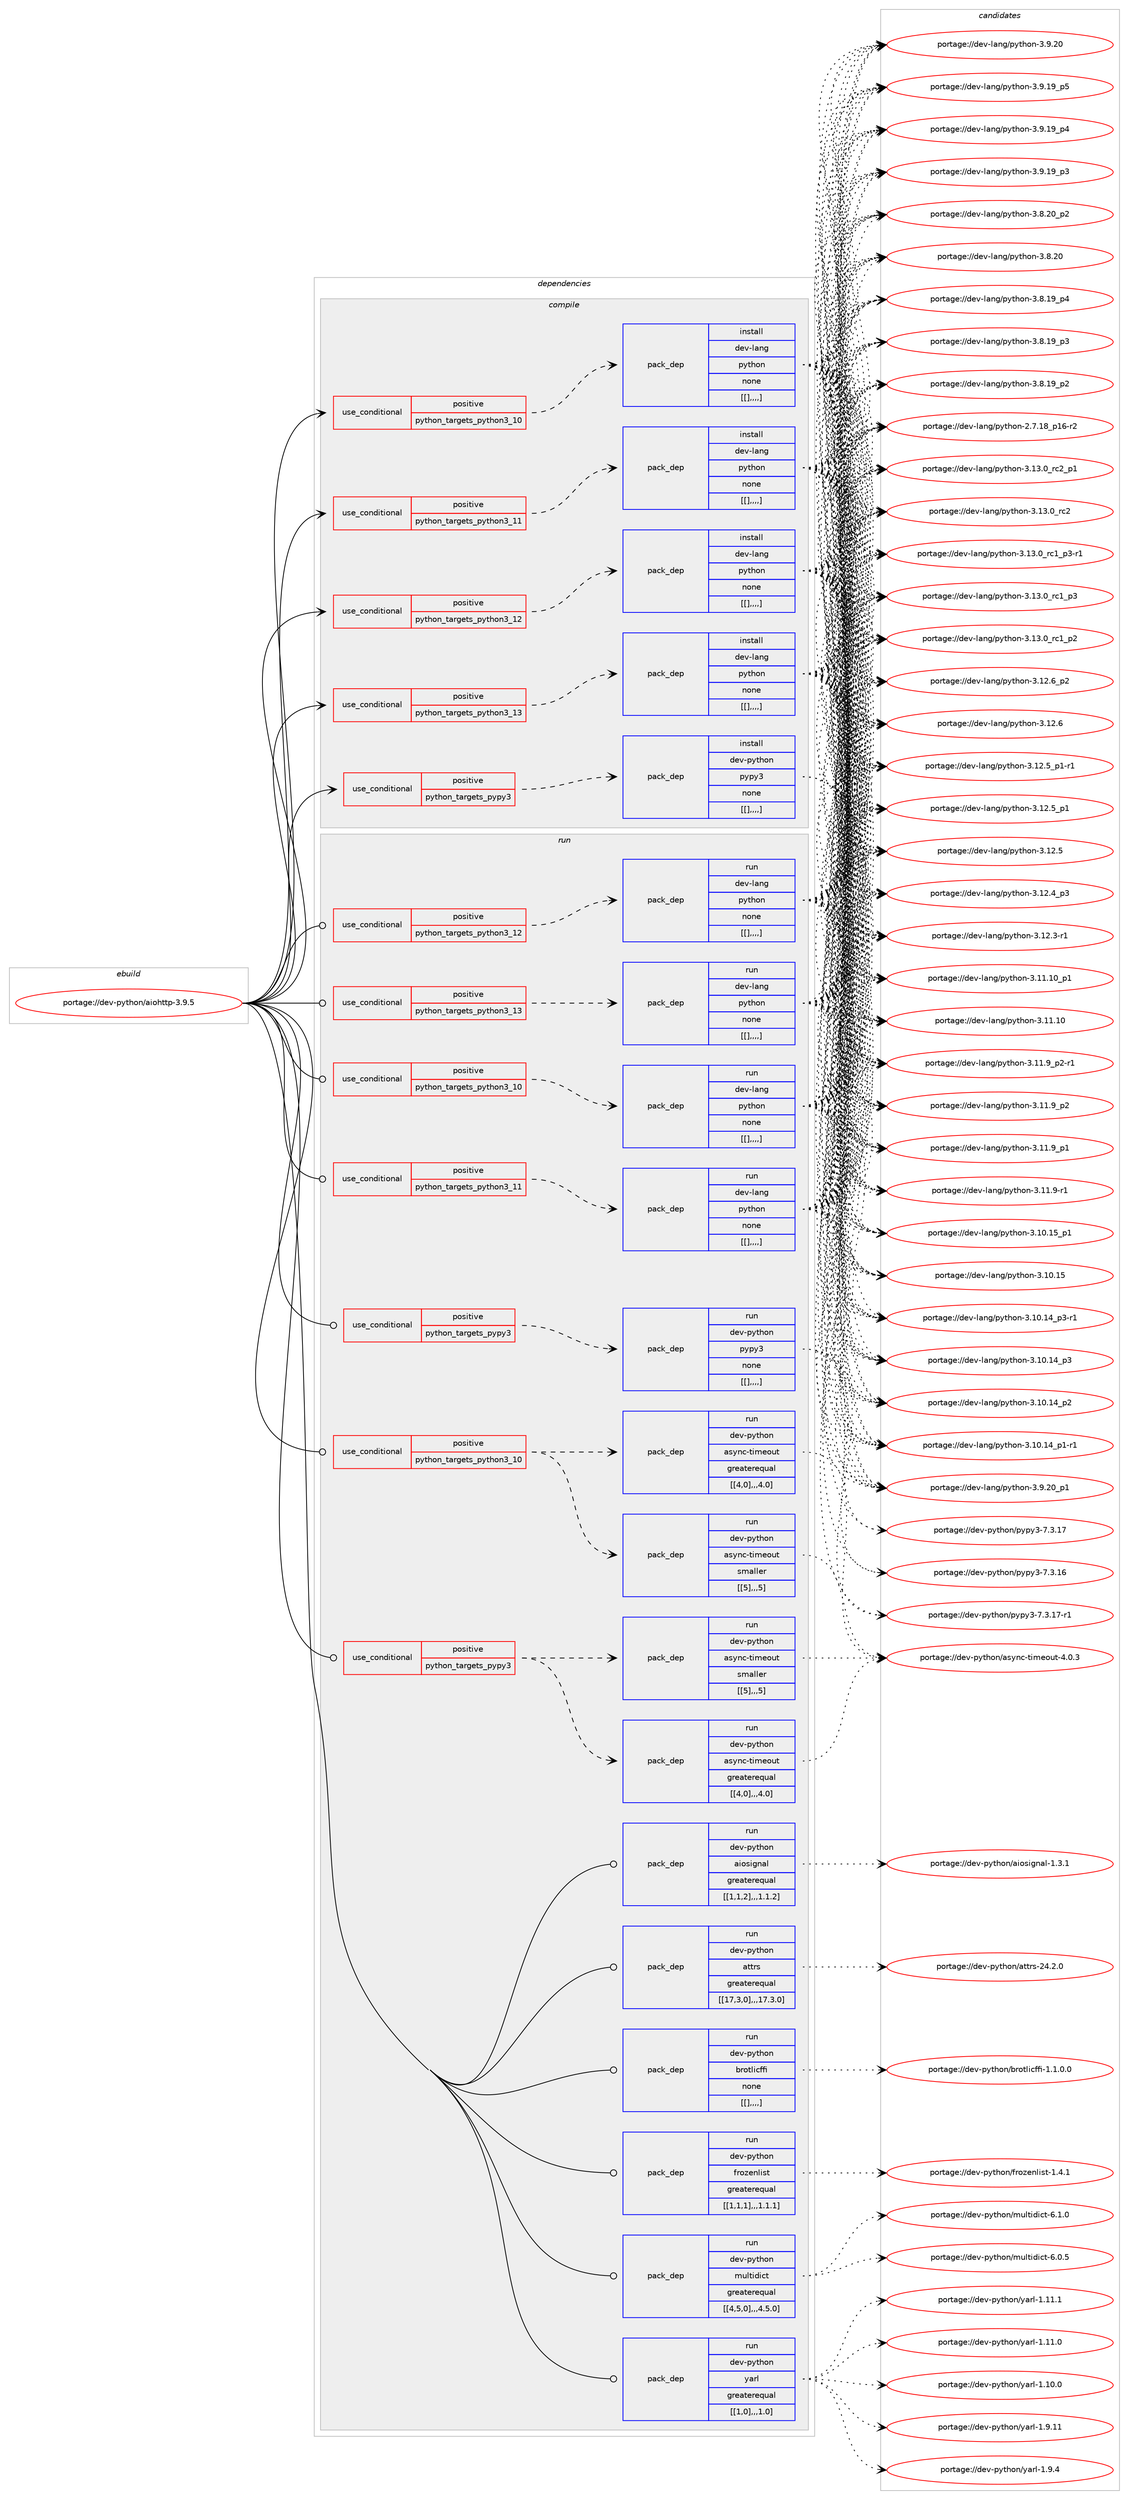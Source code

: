 digraph prolog {

# *************
# Graph options
# *************

newrank=true;
concentrate=true;
compound=true;
graph [rankdir=LR,fontname=Helvetica,fontsize=10,ranksep=1.5];#, ranksep=2.5, nodesep=0.2];
edge  [arrowhead=vee];
node  [fontname=Helvetica,fontsize=10];

# **********
# The ebuild
# **********

subgraph cluster_leftcol {
color=gray;
label=<<i>ebuild</i>>;
id [label="portage://dev-python/aiohttp-3.9.5", color=red, width=4, href="../dev-python/aiohttp-3.9.5.svg"];
}

# ****************
# The dependencies
# ****************

subgraph cluster_midcol {
color=gray;
label=<<i>dependencies</i>>;
subgraph cluster_compile {
fillcolor="#eeeeee";
style=filled;
label=<<i>compile</i>>;
subgraph cond31791 {
dependency143038 [label=<<TABLE BORDER="0" CELLBORDER="1" CELLSPACING="0" CELLPADDING="4"><TR><TD ROWSPAN="3" CELLPADDING="10">use_conditional</TD></TR><TR><TD>positive</TD></TR><TR><TD>python_targets_pypy3</TD></TR></TABLE>>, shape=none, color=red];
subgraph pack110038 {
dependency143039 [label=<<TABLE BORDER="0" CELLBORDER="1" CELLSPACING="0" CELLPADDING="4" WIDTH="220"><TR><TD ROWSPAN="6" CELLPADDING="30">pack_dep</TD></TR><TR><TD WIDTH="110">install</TD></TR><TR><TD>dev-python</TD></TR><TR><TD>pypy3</TD></TR><TR><TD>none</TD></TR><TR><TD>[[],,,,]</TD></TR></TABLE>>, shape=none, color=blue];
}
dependency143038:e -> dependency143039:w [weight=20,style="dashed",arrowhead="vee"];
}
id:e -> dependency143038:w [weight=20,style="solid",arrowhead="vee"];
subgraph cond31792 {
dependency143040 [label=<<TABLE BORDER="0" CELLBORDER="1" CELLSPACING="0" CELLPADDING="4"><TR><TD ROWSPAN="3" CELLPADDING="10">use_conditional</TD></TR><TR><TD>positive</TD></TR><TR><TD>python_targets_python3_10</TD></TR></TABLE>>, shape=none, color=red];
subgraph pack110039 {
dependency143041 [label=<<TABLE BORDER="0" CELLBORDER="1" CELLSPACING="0" CELLPADDING="4" WIDTH="220"><TR><TD ROWSPAN="6" CELLPADDING="30">pack_dep</TD></TR><TR><TD WIDTH="110">install</TD></TR><TR><TD>dev-lang</TD></TR><TR><TD>python</TD></TR><TR><TD>none</TD></TR><TR><TD>[[],,,,]</TD></TR></TABLE>>, shape=none, color=blue];
}
dependency143040:e -> dependency143041:w [weight=20,style="dashed",arrowhead="vee"];
}
id:e -> dependency143040:w [weight=20,style="solid",arrowhead="vee"];
subgraph cond31793 {
dependency143042 [label=<<TABLE BORDER="0" CELLBORDER="1" CELLSPACING="0" CELLPADDING="4"><TR><TD ROWSPAN="3" CELLPADDING="10">use_conditional</TD></TR><TR><TD>positive</TD></TR><TR><TD>python_targets_python3_11</TD></TR></TABLE>>, shape=none, color=red];
subgraph pack110040 {
dependency143043 [label=<<TABLE BORDER="0" CELLBORDER="1" CELLSPACING="0" CELLPADDING="4" WIDTH="220"><TR><TD ROWSPAN="6" CELLPADDING="30">pack_dep</TD></TR><TR><TD WIDTH="110">install</TD></TR><TR><TD>dev-lang</TD></TR><TR><TD>python</TD></TR><TR><TD>none</TD></TR><TR><TD>[[],,,,]</TD></TR></TABLE>>, shape=none, color=blue];
}
dependency143042:e -> dependency143043:w [weight=20,style="dashed",arrowhead="vee"];
}
id:e -> dependency143042:w [weight=20,style="solid",arrowhead="vee"];
subgraph cond31794 {
dependency143044 [label=<<TABLE BORDER="0" CELLBORDER="1" CELLSPACING="0" CELLPADDING="4"><TR><TD ROWSPAN="3" CELLPADDING="10">use_conditional</TD></TR><TR><TD>positive</TD></TR><TR><TD>python_targets_python3_12</TD></TR></TABLE>>, shape=none, color=red];
subgraph pack110041 {
dependency143045 [label=<<TABLE BORDER="0" CELLBORDER="1" CELLSPACING="0" CELLPADDING="4" WIDTH="220"><TR><TD ROWSPAN="6" CELLPADDING="30">pack_dep</TD></TR><TR><TD WIDTH="110">install</TD></TR><TR><TD>dev-lang</TD></TR><TR><TD>python</TD></TR><TR><TD>none</TD></TR><TR><TD>[[],,,,]</TD></TR></TABLE>>, shape=none, color=blue];
}
dependency143044:e -> dependency143045:w [weight=20,style="dashed",arrowhead="vee"];
}
id:e -> dependency143044:w [weight=20,style="solid",arrowhead="vee"];
subgraph cond31795 {
dependency143046 [label=<<TABLE BORDER="0" CELLBORDER="1" CELLSPACING="0" CELLPADDING="4"><TR><TD ROWSPAN="3" CELLPADDING="10">use_conditional</TD></TR><TR><TD>positive</TD></TR><TR><TD>python_targets_python3_13</TD></TR></TABLE>>, shape=none, color=red];
subgraph pack110042 {
dependency143047 [label=<<TABLE BORDER="0" CELLBORDER="1" CELLSPACING="0" CELLPADDING="4" WIDTH="220"><TR><TD ROWSPAN="6" CELLPADDING="30">pack_dep</TD></TR><TR><TD WIDTH="110">install</TD></TR><TR><TD>dev-lang</TD></TR><TR><TD>python</TD></TR><TR><TD>none</TD></TR><TR><TD>[[],,,,]</TD></TR></TABLE>>, shape=none, color=blue];
}
dependency143046:e -> dependency143047:w [weight=20,style="dashed",arrowhead="vee"];
}
id:e -> dependency143046:w [weight=20,style="solid",arrowhead="vee"];
}
subgraph cluster_compileandrun {
fillcolor="#eeeeee";
style=filled;
label=<<i>compile and run</i>>;
}
subgraph cluster_run {
fillcolor="#eeeeee";
style=filled;
label=<<i>run</i>>;
subgraph cond31796 {
dependency143048 [label=<<TABLE BORDER="0" CELLBORDER="1" CELLSPACING="0" CELLPADDING="4"><TR><TD ROWSPAN="3" CELLPADDING="10">use_conditional</TD></TR><TR><TD>positive</TD></TR><TR><TD>python_targets_pypy3</TD></TR></TABLE>>, shape=none, color=red];
subgraph pack110043 {
dependency143049 [label=<<TABLE BORDER="0" CELLBORDER="1" CELLSPACING="0" CELLPADDING="4" WIDTH="220"><TR><TD ROWSPAN="6" CELLPADDING="30">pack_dep</TD></TR><TR><TD WIDTH="110">run</TD></TR><TR><TD>dev-python</TD></TR><TR><TD>async-timeout</TD></TR><TR><TD>smaller</TD></TR><TR><TD>[[5],,,5]</TD></TR></TABLE>>, shape=none, color=blue];
}
dependency143048:e -> dependency143049:w [weight=20,style="dashed",arrowhead="vee"];
subgraph pack110044 {
dependency143050 [label=<<TABLE BORDER="0" CELLBORDER="1" CELLSPACING="0" CELLPADDING="4" WIDTH="220"><TR><TD ROWSPAN="6" CELLPADDING="30">pack_dep</TD></TR><TR><TD WIDTH="110">run</TD></TR><TR><TD>dev-python</TD></TR><TR><TD>async-timeout</TD></TR><TR><TD>greaterequal</TD></TR><TR><TD>[[4,0],,,4.0]</TD></TR></TABLE>>, shape=none, color=blue];
}
dependency143048:e -> dependency143050:w [weight=20,style="dashed",arrowhead="vee"];
}
id:e -> dependency143048:w [weight=20,style="solid",arrowhead="odot"];
subgraph cond31797 {
dependency143051 [label=<<TABLE BORDER="0" CELLBORDER="1" CELLSPACING="0" CELLPADDING="4"><TR><TD ROWSPAN="3" CELLPADDING="10">use_conditional</TD></TR><TR><TD>positive</TD></TR><TR><TD>python_targets_pypy3</TD></TR></TABLE>>, shape=none, color=red];
subgraph pack110045 {
dependency143052 [label=<<TABLE BORDER="0" CELLBORDER="1" CELLSPACING="0" CELLPADDING="4" WIDTH="220"><TR><TD ROWSPAN="6" CELLPADDING="30">pack_dep</TD></TR><TR><TD WIDTH="110">run</TD></TR><TR><TD>dev-python</TD></TR><TR><TD>pypy3</TD></TR><TR><TD>none</TD></TR><TR><TD>[[],,,,]</TD></TR></TABLE>>, shape=none, color=blue];
}
dependency143051:e -> dependency143052:w [weight=20,style="dashed",arrowhead="vee"];
}
id:e -> dependency143051:w [weight=20,style="solid",arrowhead="odot"];
subgraph cond31798 {
dependency143053 [label=<<TABLE BORDER="0" CELLBORDER="1" CELLSPACING="0" CELLPADDING="4"><TR><TD ROWSPAN="3" CELLPADDING="10">use_conditional</TD></TR><TR><TD>positive</TD></TR><TR><TD>python_targets_python3_10</TD></TR></TABLE>>, shape=none, color=red];
subgraph pack110046 {
dependency143054 [label=<<TABLE BORDER="0" CELLBORDER="1" CELLSPACING="0" CELLPADDING="4" WIDTH="220"><TR><TD ROWSPAN="6" CELLPADDING="30">pack_dep</TD></TR><TR><TD WIDTH="110">run</TD></TR><TR><TD>dev-lang</TD></TR><TR><TD>python</TD></TR><TR><TD>none</TD></TR><TR><TD>[[],,,,]</TD></TR></TABLE>>, shape=none, color=blue];
}
dependency143053:e -> dependency143054:w [weight=20,style="dashed",arrowhead="vee"];
}
id:e -> dependency143053:w [weight=20,style="solid",arrowhead="odot"];
subgraph cond31799 {
dependency143055 [label=<<TABLE BORDER="0" CELLBORDER="1" CELLSPACING="0" CELLPADDING="4"><TR><TD ROWSPAN="3" CELLPADDING="10">use_conditional</TD></TR><TR><TD>positive</TD></TR><TR><TD>python_targets_python3_10</TD></TR></TABLE>>, shape=none, color=red];
subgraph pack110047 {
dependency143056 [label=<<TABLE BORDER="0" CELLBORDER="1" CELLSPACING="0" CELLPADDING="4" WIDTH="220"><TR><TD ROWSPAN="6" CELLPADDING="30">pack_dep</TD></TR><TR><TD WIDTH="110">run</TD></TR><TR><TD>dev-python</TD></TR><TR><TD>async-timeout</TD></TR><TR><TD>smaller</TD></TR><TR><TD>[[5],,,5]</TD></TR></TABLE>>, shape=none, color=blue];
}
dependency143055:e -> dependency143056:w [weight=20,style="dashed",arrowhead="vee"];
subgraph pack110048 {
dependency143057 [label=<<TABLE BORDER="0" CELLBORDER="1" CELLSPACING="0" CELLPADDING="4" WIDTH="220"><TR><TD ROWSPAN="6" CELLPADDING="30">pack_dep</TD></TR><TR><TD WIDTH="110">run</TD></TR><TR><TD>dev-python</TD></TR><TR><TD>async-timeout</TD></TR><TR><TD>greaterequal</TD></TR><TR><TD>[[4,0],,,4.0]</TD></TR></TABLE>>, shape=none, color=blue];
}
dependency143055:e -> dependency143057:w [weight=20,style="dashed",arrowhead="vee"];
}
id:e -> dependency143055:w [weight=20,style="solid",arrowhead="odot"];
subgraph cond31800 {
dependency143058 [label=<<TABLE BORDER="0" CELLBORDER="1" CELLSPACING="0" CELLPADDING="4"><TR><TD ROWSPAN="3" CELLPADDING="10">use_conditional</TD></TR><TR><TD>positive</TD></TR><TR><TD>python_targets_python3_11</TD></TR></TABLE>>, shape=none, color=red];
subgraph pack110049 {
dependency143059 [label=<<TABLE BORDER="0" CELLBORDER="1" CELLSPACING="0" CELLPADDING="4" WIDTH="220"><TR><TD ROWSPAN="6" CELLPADDING="30">pack_dep</TD></TR><TR><TD WIDTH="110">run</TD></TR><TR><TD>dev-lang</TD></TR><TR><TD>python</TD></TR><TR><TD>none</TD></TR><TR><TD>[[],,,,]</TD></TR></TABLE>>, shape=none, color=blue];
}
dependency143058:e -> dependency143059:w [weight=20,style="dashed",arrowhead="vee"];
}
id:e -> dependency143058:w [weight=20,style="solid",arrowhead="odot"];
subgraph cond31801 {
dependency143060 [label=<<TABLE BORDER="0" CELLBORDER="1" CELLSPACING="0" CELLPADDING="4"><TR><TD ROWSPAN="3" CELLPADDING="10">use_conditional</TD></TR><TR><TD>positive</TD></TR><TR><TD>python_targets_python3_12</TD></TR></TABLE>>, shape=none, color=red];
subgraph pack110050 {
dependency143061 [label=<<TABLE BORDER="0" CELLBORDER="1" CELLSPACING="0" CELLPADDING="4" WIDTH="220"><TR><TD ROWSPAN="6" CELLPADDING="30">pack_dep</TD></TR><TR><TD WIDTH="110">run</TD></TR><TR><TD>dev-lang</TD></TR><TR><TD>python</TD></TR><TR><TD>none</TD></TR><TR><TD>[[],,,,]</TD></TR></TABLE>>, shape=none, color=blue];
}
dependency143060:e -> dependency143061:w [weight=20,style="dashed",arrowhead="vee"];
}
id:e -> dependency143060:w [weight=20,style="solid",arrowhead="odot"];
subgraph cond31802 {
dependency143062 [label=<<TABLE BORDER="0" CELLBORDER="1" CELLSPACING="0" CELLPADDING="4"><TR><TD ROWSPAN="3" CELLPADDING="10">use_conditional</TD></TR><TR><TD>positive</TD></TR><TR><TD>python_targets_python3_13</TD></TR></TABLE>>, shape=none, color=red];
subgraph pack110051 {
dependency143063 [label=<<TABLE BORDER="0" CELLBORDER="1" CELLSPACING="0" CELLPADDING="4" WIDTH="220"><TR><TD ROWSPAN="6" CELLPADDING="30">pack_dep</TD></TR><TR><TD WIDTH="110">run</TD></TR><TR><TD>dev-lang</TD></TR><TR><TD>python</TD></TR><TR><TD>none</TD></TR><TR><TD>[[],,,,]</TD></TR></TABLE>>, shape=none, color=blue];
}
dependency143062:e -> dependency143063:w [weight=20,style="dashed",arrowhead="vee"];
}
id:e -> dependency143062:w [weight=20,style="solid",arrowhead="odot"];
subgraph pack110052 {
dependency143064 [label=<<TABLE BORDER="0" CELLBORDER="1" CELLSPACING="0" CELLPADDING="4" WIDTH="220"><TR><TD ROWSPAN="6" CELLPADDING="30">pack_dep</TD></TR><TR><TD WIDTH="110">run</TD></TR><TR><TD>dev-python</TD></TR><TR><TD>aiosignal</TD></TR><TR><TD>greaterequal</TD></TR><TR><TD>[[1,1,2],,,1.1.2]</TD></TR></TABLE>>, shape=none, color=blue];
}
id:e -> dependency143064:w [weight=20,style="solid",arrowhead="odot"];
subgraph pack110053 {
dependency143065 [label=<<TABLE BORDER="0" CELLBORDER="1" CELLSPACING="0" CELLPADDING="4" WIDTH="220"><TR><TD ROWSPAN="6" CELLPADDING="30">pack_dep</TD></TR><TR><TD WIDTH="110">run</TD></TR><TR><TD>dev-python</TD></TR><TR><TD>attrs</TD></TR><TR><TD>greaterequal</TD></TR><TR><TD>[[17,3,0],,,17.3.0]</TD></TR></TABLE>>, shape=none, color=blue];
}
id:e -> dependency143065:w [weight=20,style="solid",arrowhead="odot"];
subgraph pack110054 {
dependency143066 [label=<<TABLE BORDER="0" CELLBORDER="1" CELLSPACING="0" CELLPADDING="4" WIDTH="220"><TR><TD ROWSPAN="6" CELLPADDING="30">pack_dep</TD></TR><TR><TD WIDTH="110">run</TD></TR><TR><TD>dev-python</TD></TR><TR><TD>brotlicffi</TD></TR><TR><TD>none</TD></TR><TR><TD>[[],,,,]</TD></TR></TABLE>>, shape=none, color=blue];
}
id:e -> dependency143066:w [weight=20,style="solid",arrowhead="odot"];
subgraph pack110055 {
dependency143067 [label=<<TABLE BORDER="0" CELLBORDER="1" CELLSPACING="0" CELLPADDING="4" WIDTH="220"><TR><TD ROWSPAN="6" CELLPADDING="30">pack_dep</TD></TR><TR><TD WIDTH="110">run</TD></TR><TR><TD>dev-python</TD></TR><TR><TD>frozenlist</TD></TR><TR><TD>greaterequal</TD></TR><TR><TD>[[1,1,1],,,1.1.1]</TD></TR></TABLE>>, shape=none, color=blue];
}
id:e -> dependency143067:w [weight=20,style="solid",arrowhead="odot"];
subgraph pack110056 {
dependency143068 [label=<<TABLE BORDER="0" CELLBORDER="1" CELLSPACING="0" CELLPADDING="4" WIDTH="220"><TR><TD ROWSPAN="6" CELLPADDING="30">pack_dep</TD></TR><TR><TD WIDTH="110">run</TD></TR><TR><TD>dev-python</TD></TR><TR><TD>multidict</TD></TR><TR><TD>greaterequal</TD></TR><TR><TD>[[4,5,0],,,4.5.0]</TD></TR></TABLE>>, shape=none, color=blue];
}
id:e -> dependency143068:w [weight=20,style="solid",arrowhead="odot"];
subgraph pack110057 {
dependency143069 [label=<<TABLE BORDER="0" CELLBORDER="1" CELLSPACING="0" CELLPADDING="4" WIDTH="220"><TR><TD ROWSPAN="6" CELLPADDING="30">pack_dep</TD></TR><TR><TD WIDTH="110">run</TD></TR><TR><TD>dev-python</TD></TR><TR><TD>yarl</TD></TR><TR><TD>greaterequal</TD></TR><TR><TD>[[1,0],,,1.0]</TD></TR></TABLE>>, shape=none, color=blue];
}
id:e -> dependency143069:w [weight=20,style="solid",arrowhead="odot"];
}
}

# **************
# The candidates
# **************

subgraph cluster_choices {
rank=same;
color=gray;
label=<<i>candidates</i>>;

subgraph choice110038 {
color=black;
nodesep=1;
choice100101118451121211161041111104711212111212151455546514649554511449 [label="portage://dev-python/pypy3-7.3.17-r1", color=red, width=4,href="../dev-python/pypy3-7.3.17-r1.svg"];
choice10010111845112121116104111110471121211121215145554651464955 [label="portage://dev-python/pypy3-7.3.17", color=red, width=4,href="../dev-python/pypy3-7.3.17.svg"];
choice10010111845112121116104111110471121211121215145554651464954 [label="portage://dev-python/pypy3-7.3.16", color=red, width=4,href="../dev-python/pypy3-7.3.16.svg"];
dependency143039:e -> choice100101118451121211161041111104711212111212151455546514649554511449:w [style=dotted,weight="100"];
dependency143039:e -> choice10010111845112121116104111110471121211121215145554651464955:w [style=dotted,weight="100"];
dependency143039:e -> choice10010111845112121116104111110471121211121215145554651464954:w [style=dotted,weight="100"];
}
subgraph choice110039 {
color=black;
nodesep=1;
choice100101118451089711010347112121116104111110455146495146489511499509511249 [label="portage://dev-lang/python-3.13.0_rc2_p1", color=red, width=4,href="../dev-lang/python-3.13.0_rc2_p1.svg"];
choice10010111845108971101034711212111610411111045514649514648951149950 [label="portage://dev-lang/python-3.13.0_rc2", color=red, width=4,href="../dev-lang/python-3.13.0_rc2.svg"];
choice1001011184510897110103471121211161041111104551464951464895114994995112514511449 [label="portage://dev-lang/python-3.13.0_rc1_p3-r1", color=red, width=4,href="../dev-lang/python-3.13.0_rc1_p3-r1.svg"];
choice100101118451089711010347112121116104111110455146495146489511499499511251 [label="portage://dev-lang/python-3.13.0_rc1_p3", color=red, width=4,href="../dev-lang/python-3.13.0_rc1_p3.svg"];
choice100101118451089711010347112121116104111110455146495146489511499499511250 [label="portage://dev-lang/python-3.13.0_rc1_p2", color=red, width=4,href="../dev-lang/python-3.13.0_rc1_p2.svg"];
choice100101118451089711010347112121116104111110455146495046549511250 [label="portage://dev-lang/python-3.12.6_p2", color=red, width=4,href="../dev-lang/python-3.12.6_p2.svg"];
choice10010111845108971101034711212111610411111045514649504654 [label="portage://dev-lang/python-3.12.6", color=red, width=4,href="../dev-lang/python-3.12.6.svg"];
choice1001011184510897110103471121211161041111104551464950465395112494511449 [label="portage://dev-lang/python-3.12.5_p1-r1", color=red, width=4,href="../dev-lang/python-3.12.5_p1-r1.svg"];
choice100101118451089711010347112121116104111110455146495046539511249 [label="portage://dev-lang/python-3.12.5_p1", color=red, width=4,href="../dev-lang/python-3.12.5_p1.svg"];
choice10010111845108971101034711212111610411111045514649504653 [label="portage://dev-lang/python-3.12.5", color=red, width=4,href="../dev-lang/python-3.12.5.svg"];
choice100101118451089711010347112121116104111110455146495046529511251 [label="portage://dev-lang/python-3.12.4_p3", color=red, width=4,href="../dev-lang/python-3.12.4_p3.svg"];
choice100101118451089711010347112121116104111110455146495046514511449 [label="portage://dev-lang/python-3.12.3-r1", color=red, width=4,href="../dev-lang/python-3.12.3-r1.svg"];
choice10010111845108971101034711212111610411111045514649494649489511249 [label="portage://dev-lang/python-3.11.10_p1", color=red, width=4,href="../dev-lang/python-3.11.10_p1.svg"];
choice1001011184510897110103471121211161041111104551464949464948 [label="portage://dev-lang/python-3.11.10", color=red, width=4,href="../dev-lang/python-3.11.10.svg"];
choice1001011184510897110103471121211161041111104551464949465795112504511449 [label="portage://dev-lang/python-3.11.9_p2-r1", color=red, width=4,href="../dev-lang/python-3.11.9_p2-r1.svg"];
choice100101118451089711010347112121116104111110455146494946579511250 [label="portage://dev-lang/python-3.11.9_p2", color=red, width=4,href="../dev-lang/python-3.11.9_p2.svg"];
choice100101118451089711010347112121116104111110455146494946579511249 [label="portage://dev-lang/python-3.11.9_p1", color=red, width=4,href="../dev-lang/python-3.11.9_p1.svg"];
choice100101118451089711010347112121116104111110455146494946574511449 [label="portage://dev-lang/python-3.11.9-r1", color=red, width=4,href="../dev-lang/python-3.11.9-r1.svg"];
choice10010111845108971101034711212111610411111045514649484649539511249 [label="portage://dev-lang/python-3.10.15_p1", color=red, width=4,href="../dev-lang/python-3.10.15_p1.svg"];
choice1001011184510897110103471121211161041111104551464948464953 [label="portage://dev-lang/python-3.10.15", color=red, width=4,href="../dev-lang/python-3.10.15.svg"];
choice100101118451089711010347112121116104111110455146494846495295112514511449 [label="portage://dev-lang/python-3.10.14_p3-r1", color=red, width=4,href="../dev-lang/python-3.10.14_p3-r1.svg"];
choice10010111845108971101034711212111610411111045514649484649529511251 [label="portage://dev-lang/python-3.10.14_p3", color=red, width=4,href="../dev-lang/python-3.10.14_p3.svg"];
choice10010111845108971101034711212111610411111045514649484649529511250 [label="portage://dev-lang/python-3.10.14_p2", color=red, width=4,href="../dev-lang/python-3.10.14_p2.svg"];
choice100101118451089711010347112121116104111110455146494846495295112494511449 [label="portage://dev-lang/python-3.10.14_p1-r1", color=red, width=4,href="../dev-lang/python-3.10.14_p1-r1.svg"];
choice100101118451089711010347112121116104111110455146574650489511249 [label="portage://dev-lang/python-3.9.20_p1", color=red, width=4,href="../dev-lang/python-3.9.20_p1.svg"];
choice10010111845108971101034711212111610411111045514657465048 [label="portage://dev-lang/python-3.9.20", color=red, width=4,href="../dev-lang/python-3.9.20.svg"];
choice100101118451089711010347112121116104111110455146574649579511253 [label="portage://dev-lang/python-3.9.19_p5", color=red, width=4,href="../dev-lang/python-3.9.19_p5.svg"];
choice100101118451089711010347112121116104111110455146574649579511252 [label="portage://dev-lang/python-3.9.19_p4", color=red, width=4,href="../dev-lang/python-3.9.19_p4.svg"];
choice100101118451089711010347112121116104111110455146574649579511251 [label="portage://dev-lang/python-3.9.19_p3", color=red, width=4,href="../dev-lang/python-3.9.19_p3.svg"];
choice100101118451089711010347112121116104111110455146564650489511250 [label="portage://dev-lang/python-3.8.20_p2", color=red, width=4,href="../dev-lang/python-3.8.20_p2.svg"];
choice10010111845108971101034711212111610411111045514656465048 [label="portage://dev-lang/python-3.8.20", color=red, width=4,href="../dev-lang/python-3.8.20.svg"];
choice100101118451089711010347112121116104111110455146564649579511252 [label="portage://dev-lang/python-3.8.19_p4", color=red, width=4,href="../dev-lang/python-3.8.19_p4.svg"];
choice100101118451089711010347112121116104111110455146564649579511251 [label="portage://dev-lang/python-3.8.19_p3", color=red, width=4,href="../dev-lang/python-3.8.19_p3.svg"];
choice100101118451089711010347112121116104111110455146564649579511250 [label="portage://dev-lang/python-3.8.19_p2", color=red, width=4,href="../dev-lang/python-3.8.19_p2.svg"];
choice100101118451089711010347112121116104111110455046554649569511249544511450 [label="portage://dev-lang/python-2.7.18_p16-r2", color=red, width=4,href="../dev-lang/python-2.7.18_p16-r2.svg"];
dependency143041:e -> choice100101118451089711010347112121116104111110455146495146489511499509511249:w [style=dotted,weight="100"];
dependency143041:e -> choice10010111845108971101034711212111610411111045514649514648951149950:w [style=dotted,weight="100"];
dependency143041:e -> choice1001011184510897110103471121211161041111104551464951464895114994995112514511449:w [style=dotted,weight="100"];
dependency143041:e -> choice100101118451089711010347112121116104111110455146495146489511499499511251:w [style=dotted,weight="100"];
dependency143041:e -> choice100101118451089711010347112121116104111110455146495146489511499499511250:w [style=dotted,weight="100"];
dependency143041:e -> choice100101118451089711010347112121116104111110455146495046549511250:w [style=dotted,weight="100"];
dependency143041:e -> choice10010111845108971101034711212111610411111045514649504654:w [style=dotted,weight="100"];
dependency143041:e -> choice1001011184510897110103471121211161041111104551464950465395112494511449:w [style=dotted,weight="100"];
dependency143041:e -> choice100101118451089711010347112121116104111110455146495046539511249:w [style=dotted,weight="100"];
dependency143041:e -> choice10010111845108971101034711212111610411111045514649504653:w [style=dotted,weight="100"];
dependency143041:e -> choice100101118451089711010347112121116104111110455146495046529511251:w [style=dotted,weight="100"];
dependency143041:e -> choice100101118451089711010347112121116104111110455146495046514511449:w [style=dotted,weight="100"];
dependency143041:e -> choice10010111845108971101034711212111610411111045514649494649489511249:w [style=dotted,weight="100"];
dependency143041:e -> choice1001011184510897110103471121211161041111104551464949464948:w [style=dotted,weight="100"];
dependency143041:e -> choice1001011184510897110103471121211161041111104551464949465795112504511449:w [style=dotted,weight="100"];
dependency143041:e -> choice100101118451089711010347112121116104111110455146494946579511250:w [style=dotted,weight="100"];
dependency143041:e -> choice100101118451089711010347112121116104111110455146494946579511249:w [style=dotted,weight="100"];
dependency143041:e -> choice100101118451089711010347112121116104111110455146494946574511449:w [style=dotted,weight="100"];
dependency143041:e -> choice10010111845108971101034711212111610411111045514649484649539511249:w [style=dotted,weight="100"];
dependency143041:e -> choice1001011184510897110103471121211161041111104551464948464953:w [style=dotted,weight="100"];
dependency143041:e -> choice100101118451089711010347112121116104111110455146494846495295112514511449:w [style=dotted,weight="100"];
dependency143041:e -> choice10010111845108971101034711212111610411111045514649484649529511251:w [style=dotted,weight="100"];
dependency143041:e -> choice10010111845108971101034711212111610411111045514649484649529511250:w [style=dotted,weight="100"];
dependency143041:e -> choice100101118451089711010347112121116104111110455146494846495295112494511449:w [style=dotted,weight="100"];
dependency143041:e -> choice100101118451089711010347112121116104111110455146574650489511249:w [style=dotted,weight="100"];
dependency143041:e -> choice10010111845108971101034711212111610411111045514657465048:w [style=dotted,weight="100"];
dependency143041:e -> choice100101118451089711010347112121116104111110455146574649579511253:w [style=dotted,weight="100"];
dependency143041:e -> choice100101118451089711010347112121116104111110455146574649579511252:w [style=dotted,weight="100"];
dependency143041:e -> choice100101118451089711010347112121116104111110455146574649579511251:w [style=dotted,weight="100"];
dependency143041:e -> choice100101118451089711010347112121116104111110455146564650489511250:w [style=dotted,weight="100"];
dependency143041:e -> choice10010111845108971101034711212111610411111045514656465048:w [style=dotted,weight="100"];
dependency143041:e -> choice100101118451089711010347112121116104111110455146564649579511252:w [style=dotted,weight="100"];
dependency143041:e -> choice100101118451089711010347112121116104111110455146564649579511251:w [style=dotted,weight="100"];
dependency143041:e -> choice100101118451089711010347112121116104111110455146564649579511250:w [style=dotted,weight="100"];
dependency143041:e -> choice100101118451089711010347112121116104111110455046554649569511249544511450:w [style=dotted,weight="100"];
}
subgraph choice110040 {
color=black;
nodesep=1;
choice100101118451089711010347112121116104111110455146495146489511499509511249 [label="portage://dev-lang/python-3.13.0_rc2_p1", color=red, width=4,href="../dev-lang/python-3.13.0_rc2_p1.svg"];
choice10010111845108971101034711212111610411111045514649514648951149950 [label="portage://dev-lang/python-3.13.0_rc2", color=red, width=4,href="../dev-lang/python-3.13.0_rc2.svg"];
choice1001011184510897110103471121211161041111104551464951464895114994995112514511449 [label="portage://dev-lang/python-3.13.0_rc1_p3-r1", color=red, width=4,href="../dev-lang/python-3.13.0_rc1_p3-r1.svg"];
choice100101118451089711010347112121116104111110455146495146489511499499511251 [label="portage://dev-lang/python-3.13.0_rc1_p3", color=red, width=4,href="../dev-lang/python-3.13.0_rc1_p3.svg"];
choice100101118451089711010347112121116104111110455146495146489511499499511250 [label="portage://dev-lang/python-3.13.0_rc1_p2", color=red, width=4,href="../dev-lang/python-3.13.0_rc1_p2.svg"];
choice100101118451089711010347112121116104111110455146495046549511250 [label="portage://dev-lang/python-3.12.6_p2", color=red, width=4,href="../dev-lang/python-3.12.6_p2.svg"];
choice10010111845108971101034711212111610411111045514649504654 [label="portage://dev-lang/python-3.12.6", color=red, width=4,href="../dev-lang/python-3.12.6.svg"];
choice1001011184510897110103471121211161041111104551464950465395112494511449 [label="portage://dev-lang/python-3.12.5_p1-r1", color=red, width=4,href="../dev-lang/python-3.12.5_p1-r1.svg"];
choice100101118451089711010347112121116104111110455146495046539511249 [label="portage://dev-lang/python-3.12.5_p1", color=red, width=4,href="../dev-lang/python-3.12.5_p1.svg"];
choice10010111845108971101034711212111610411111045514649504653 [label="portage://dev-lang/python-3.12.5", color=red, width=4,href="../dev-lang/python-3.12.5.svg"];
choice100101118451089711010347112121116104111110455146495046529511251 [label="portage://dev-lang/python-3.12.4_p3", color=red, width=4,href="../dev-lang/python-3.12.4_p3.svg"];
choice100101118451089711010347112121116104111110455146495046514511449 [label="portage://dev-lang/python-3.12.3-r1", color=red, width=4,href="../dev-lang/python-3.12.3-r1.svg"];
choice10010111845108971101034711212111610411111045514649494649489511249 [label="portage://dev-lang/python-3.11.10_p1", color=red, width=4,href="../dev-lang/python-3.11.10_p1.svg"];
choice1001011184510897110103471121211161041111104551464949464948 [label="portage://dev-lang/python-3.11.10", color=red, width=4,href="../dev-lang/python-3.11.10.svg"];
choice1001011184510897110103471121211161041111104551464949465795112504511449 [label="portage://dev-lang/python-3.11.9_p2-r1", color=red, width=4,href="../dev-lang/python-3.11.9_p2-r1.svg"];
choice100101118451089711010347112121116104111110455146494946579511250 [label="portage://dev-lang/python-3.11.9_p2", color=red, width=4,href="../dev-lang/python-3.11.9_p2.svg"];
choice100101118451089711010347112121116104111110455146494946579511249 [label="portage://dev-lang/python-3.11.9_p1", color=red, width=4,href="../dev-lang/python-3.11.9_p1.svg"];
choice100101118451089711010347112121116104111110455146494946574511449 [label="portage://dev-lang/python-3.11.9-r1", color=red, width=4,href="../dev-lang/python-3.11.9-r1.svg"];
choice10010111845108971101034711212111610411111045514649484649539511249 [label="portage://dev-lang/python-3.10.15_p1", color=red, width=4,href="../dev-lang/python-3.10.15_p1.svg"];
choice1001011184510897110103471121211161041111104551464948464953 [label="portage://dev-lang/python-3.10.15", color=red, width=4,href="../dev-lang/python-3.10.15.svg"];
choice100101118451089711010347112121116104111110455146494846495295112514511449 [label="portage://dev-lang/python-3.10.14_p3-r1", color=red, width=4,href="../dev-lang/python-3.10.14_p3-r1.svg"];
choice10010111845108971101034711212111610411111045514649484649529511251 [label="portage://dev-lang/python-3.10.14_p3", color=red, width=4,href="../dev-lang/python-3.10.14_p3.svg"];
choice10010111845108971101034711212111610411111045514649484649529511250 [label="portage://dev-lang/python-3.10.14_p2", color=red, width=4,href="../dev-lang/python-3.10.14_p2.svg"];
choice100101118451089711010347112121116104111110455146494846495295112494511449 [label="portage://dev-lang/python-3.10.14_p1-r1", color=red, width=4,href="../dev-lang/python-3.10.14_p1-r1.svg"];
choice100101118451089711010347112121116104111110455146574650489511249 [label="portage://dev-lang/python-3.9.20_p1", color=red, width=4,href="../dev-lang/python-3.9.20_p1.svg"];
choice10010111845108971101034711212111610411111045514657465048 [label="portage://dev-lang/python-3.9.20", color=red, width=4,href="../dev-lang/python-3.9.20.svg"];
choice100101118451089711010347112121116104111110455146574649579511253 [label="portage://dev-lang/python-3.9.19_p5", color=red, width=4,href="../dev-lang/python-3.9.19_p5.svg"];
choice100101118451089711010347112121116104111110455146574649579511252 [label="portage://dev-lang/python-3.9.19_p4", color=red, width=4,href="../dev-lang/python-3.9.19_p4.svg"];
choice100101118451089711010347112121116104111110455146574649579511251 [label="portage://dev-lang/python-3.9.19_p3", color=red, width=4,href="../dev-lang/python-3.9.19_p3.svg"];
choice100101118451089711010347112121116104111110455146564650489511250 [label="portage://dev-lang/python-3.8.20_p2", color=red, width=4,href="../dev-lang/python-3.8.20_p2.svg"];
choice10010111845108971101034711212111610411111045514656465048 [label="portage://dev-lang/python-3.8.20", color=red, width=4,href="../dev-lang/python-3.8.20.svg"];
choice100101118451089711010347112121116104111110455146564649579511252 [label="portage://dev-lang/python-3.8.19_p4", color=red, width=4,href="../dev-lang/python-3.8.19_p4.svg"];
choice100101118451089711010347112121116104111110455146564649579511251 [label="portage://dev-lang/python-3.8.19_p3", color=red, width=4,href="../dev-lang/python-3.8.19_p3.svg"];
choice100101118451089711010347112121116104111110455146564649579511250 [label="portage://dev-lang/python-3.8.19_p2", color=red, width=4,href="../dev-lang/python-3.8.19_p2.svg"];
choice100101118451089711010347112121116104111110455046554649569511249544511450 [label="portage://dev-lang/python-2.7.18_p16-r2", color=red, width=4,href="../dev-lang/python-2.7.18_p16-r2.svg"];
dependency143043:e -> choice100101118451089711010347112121116104111110455146495146489511499509511249:w [style=dotted,weight="100"];
dependency143043:e -> choice10010111845108971101034711212111610411111045514649514648951149950:w [style=dotted,weight="100"];
dependency143043:e -> choice1001011184510897110103471121211161041111104551464951464895114994995112514511449:w [style=dotted,weight="100"];
dependency143043:e -> choice100101118451089711010347112121116104111110455146495146489511499499511251:w [style=dotted,weight="100"];
dependency143043:e -> choice100101118451089711010347112121116104111110455146495146489511499499511250:w [style=dotted,weight="100"];
dependency143043:e -> choice100101118451089711010347112121116104111110455146495046549511250:w [style=dotted,weight="100"];
dependency143043:e -> choice10010111845108971101034711212111610411111045514649504654:w [style=dotted,weight="100"];
dependency143043:e -> choice1001011184510897110103471121211161041111104551464950465395112494511449:w [style=dotted,weight="100"];
dependency143043:e -> choice100101118451089711010347112121116104111110455146495046539511249:w [style=dotted,weight="100"];
dependency143043:e -> choice10010111845108971101034711212111610411111045514649504653:w [style=dotted,weight="100"];
dependency143043:e -> choice100101118451089711010347112121116104111110455146495046529511251:w [style=dotted,weight="100"];
dependency143043:e -> choice100101118451089711010347112121116104111110455146495046514511449:w [style=dotted,weight="100"];
dependency143043:e -> choice10010111845108971101034711212111610411111045514649494649489511249:w [style=dotted,weight="100"];
dependency143043:e -> choice1001011184510897110103471121211161041111104551464949464948:w [style=dotted,weight="100"];
dependency143043:e -> choice1001011184510897110103471121211161041111104551464949465795112504511449:w [style=dotted,weight="100"];
dependency143043:e -> choice100101118451089711010347112121116104111110455146494946579511250:w [style=dotted,weight="100"];
dependency143043:e -> choice100101118451089711010347112121116104111110455146494946579511249:w [style=dotted,weight="100"];
dependency143043:e -> choice100101118451089711010347112121116104111110455146494946574511449:w [style=dotted,weight="100"];
dependency143043:e -> choice10010111845108971101034711212111610411111045514649484649539511249:w [style=dotted,weight="100"];
dependency143043:e -> choice1001011184510897110103471121211161041111104551464948464953:w [style=dotted,weight="100"];
dependency143043:e -> choice100101118451089711010347112121116104111110455146494846495295112514511449:w [style=dotted,weight="100"];
dependency143043:e -> choice10010111845108971101034711212111610411111045514649484649529511251:w [style=dotted,weight="100"];
dependency143043:e -> choice10010111845108971101034711212111610411111045514649484649529511250:w [style=dotted,weight="100"];
dependency143043:e -> choice100101118451089711010347112121116104111110455146494846495295112494511449:w [style=dotted,weight="100"];
dependency143043:e -> choice100101118451089711010347112121116104111110455146574650489511249:w [style=dotted,weight="100"];
dependency143043:e -> choice10010111845108971101034711212111610411111045514657465048:w [style=dotted,weight="100"];
dependency143043:e -> choice100101118451089711010347112121116104111110455146574649579511253:w [style=dotted,weight="100"];
dependency143043:e -> choice100101118451089711010347112121116104111110455146574649579511252:w [style=dotted,weight="100"];
dependency143043:e -> choice100101118451089711010347112121116104111110455146574649579511251:w [style=dotted,weight="100"];
dependency143043:e -> choice100101118451089711010347112121116104111110455146564650489511250:w [style=dotted,weight="100"];
dependency143043:e -> choice10010111845108971101034711212111610411111045514656465048:w [style=dotted,weight="100"];
dependency143043:e -> choice100101118451089711010347112121116104111110455146564649579511252:w [style=dotted,weight="100"];
dependency143043:e -> choice100101118451089711010347112121116104111110455146564649579511251:w [style=dotted,weight="100"];
dependency143043:e -> choice100101118451089711010347112121116104111110455146564649579511250:w [style=dotted,weight="100"];
dependency143043:e -> choice100101118451089711010347112121116104111110455046554649569511249544511450:w [style=dotted,weight="100"];
}
subgraph choice110041 {
color=black;
nodesep=1;
choice100101118451089711010347112121116104111110455146495146489511499509511249 [label="portage://dev-lang/python-3.13.0_rc2_p1", color=red, width=4,href="../dev-lang/python-3.13.0_rc2_p1.svg"];
choice10010111845108971101034711212111610411111045514649514648951149950 [label="portage://dev-lang/python-3.13.0_rc2", color=red, width=4,href="../dev-lang/python-3.13.0_rc2.svg"];
choice1001011184510897110103471121211161041111104551464951464895114994995112514511449 [label="portage://dev-lang/python-3.13.0_rc1_p3-r1", color=red, width=4,href="../dev-lang/python-3.13.0_rc1_p3-r1.svg"];
choice100101118451089711010347112121116104111110455146495146489511499499511251 [label="portage://dev-lang/python-3.13.0_rc1_p3", color=red, width=4,href="../dev-lang/python-3.13.0_rc1_p3.svg"];
choice100101118451089711010347112121116104111110455146495146489511499499511250 [label="portage://dev-lang/python-3.13.0_rc1_p2", color=red, width=4,href="../dev-lang/python-3.13.0_rc1_p2.svg"];
choice100101118451089711010347112121116104111110455146495046549511250 [label="portage://dev-lang/python-3.12.6_p2", color=red, width=4,href="../dev-lang/python-3.12.6_p2.svg"];
choice10010111845108971101034711212111610411111045514649504654 [label="portage://dev-lang/python-3.12.6", color=red, width=4,href="../dev-lang/python-3.12.6.svg"];
choice1001011184510897110103471121211161041111104551464950465395112494511449 [label="portage://dev-lang/python-3.12.5_p1-r1", color=red, width=4,href="../dev-lang/python-3.12.5_p1-r1.svg"];
choice100101118451089711010347112121116104111110455146495046539511249 [label="portage://dev-lang/python-3.12.5_p1", color=red, width=4,href="../dev-lang/python-3.12.5_p1.svg"];
choice10010111845108971101034711212111610411111045514649504653 [label="portage://dev-lang/python-3.12.5", color=red, width=4,href="../dev-lang/python-3.12.5.svg"];
choice100101118451089711010347112121116104111110455146495046529511251 [label="portage://dev-lang/python-3.12.4_p3", color=red, width=4,href="../dev-lang/python-3.12.4_p3.svg"];
choice100101118451089711010347112121116104111110455146495046514511449 [label="portage://dev-lang/python-3.12.3-r1", color=red, width=4,href="../dev-lang/python-3.12.3-r1.svg"];
choice10010111845108971101034711212111610411111045514649494649489511249 [label="portage://dev-lang/python-3.11.10_p1", color=red, width=4,href="../dev-lang/python-3.11.10_p1.svg"];
choice1001011184510897110103471121211161041111104551464949464948 [label="portage://dev-lang/python-3.11.10", color=red, width=4,href="../dev-lang/python-3.11.10.svg"];
choice1001011184510897110103471121211161041111104551464949465795112504511449 [label="portage://dev-lang/python-3.11.9_p2-r1", color=red, width=4,href="../dev-lang/python-3.11.9_p2-r1.svg"];
choice100101118451089711010347112121116104111110455146494946579511250 [label="portage://dev-lang/python-3.11.9_p2", color=red, width=4,href="../dev-lang/python-3.11.9_p2.svg"];
choice100101118451089711010347112121116104111110455146494946579511249 [label="portage://dev-lang/python-3.11.9_p1", color=red, width=4,href="../dev-lang/python-3.11.9_p1.svg"];
choice100101118451089711010347112121116104111110455146494946574511449 [label="portage://dev-lang/python-3.11.9-r1", color=red, width=4,href="../dev-lang/python-3.11.9-r1.svg"];
choice10010111845108971101034711212111610411111045514649484649539511249 [label="portage://dev-lang/python-3.10.15_p1", color=red, width=4,href="../dev-lang/python-3.10.15_p1.svg"];
choice1001011184510897110103471121211161041111104551464948464953 [label="portage://dev-lang/python-3.10.15", color=red, width=4,href="../dev-lang/python-3.10.15.svg"];
choice100101118451089711010347112121116104111110455146494846495295112514511449 [label="portage://dev-lang/python-3.10.14_p3-r1", color=red, width=4,href="../dev-lang/python-3.10.14_p3-r1.svg"];
choice10010111845108971101034711212111610411111045514649484649529511251 [label="portage://dev-lang/python-3.10.14_p3", color=red, width=4,href="../dev-lang/python-3.10.14_p3.svg"];
choice10010111845108971101034711212111610411111045514649484649529511250 [label="portage://dev-lang/python-3.10.14_p2", color=red, width=4,href="../dev-lang/python-3.10.14_p2.svg"];
choice100101118451089711010347112121116104111110455146494846495295112494511449 [label="portage://dev-lang/python-3.10.14_p1-r1", color=red, width=4,href="../dev-lang/python-3.10.14_p1-r1.svg"];
choice100101118451089711010347112121116104111110455146574650489511249 [label="portage://dev-lang/python-3.9.20_p1", color=red, width=4,href="../dev-lang/python-3.9.20_p1.svg"];
choice10010111845108971101034711212111610411111045514657465048 [label="portage://dev-lang/python-3.9.20", color=red, width=4,href="../dev-lang/python-3.9.20.svg"];
choice100101118451089711010347112121116104111110455146574649579511253 [label="portage://dev-lang/python-3.9.19_p5", color=red, width=4,href="../dev-lang/python-3.9.19_p5.svg"];
choice100101118451089711010347112121116104111110455146574649579511252 [label="portage://dev-lang/python-3.9.19_p4", color=red, width=4,href="../dev-lang/python-3.9.19_p4.svg"];
choice100101118451089711010347112121116104111110455146574649579511251 [label="portage://dev-lang/python-3.9.19_p3", color=red, width=4,href="../dev-lang/python-3.9.19_p3.svg"];
choice100101118451089711010347112121116104111110455146564650489511250 [label="portage://dev-lang/python-3.8.20_p2", color=red, width=4,href="../dev-lang/python-3.8.20_p2.svg"];
choice10010111845108971101034711212111610411111045514656465048 [label="portage://dev-lang/python-3.8.20", color=red, width=4,href="../dev-lang/python-3.8.20.svg"];
choice100101118451089711010347112121116104111110455146564649579511252 [label="portage://dev-lang/python-3.8.19_p4", color=red, width=4,href="../dev-lang/python-3.8.19_p4.svg"];
choice100101118451089711010347112121116104111110455146564649579511251 [label="portage://dev-lang/python-3.8.19_p3", color=red, width=4,href="../dev-lang/python-3.8.19_p3.svg"];
choice100101118451089711010347112121116104111110455146564649579511250 [label="portage://dev-lang/python-3.8.19_p2", color=red, width=4,href="../dev-lang/python-3.8.19_p2.svg"];
choice100101118451089711010347112121116104111110455046554649569511249544511450 [label="portage://dev-lang/python-2.7.18_p16-r2", color=red, width=4,href="../dev-lang/python-2.7.18_p16-r2.svg"];
dependency143045:e -> choice100101118451089711010347112121116104111110455146495146489511499509511249:w [style=dotted,weight="100"];
dependency143045:e -> choice10010111845108971101034711212111610411111045514649514648951149950:w [style=dotted,weight="100"];
dependency143045:e -> choice1001011184510897110103471121211161041111104551464951464895114994995112514511449:w [style=dotted,weight="100"];
dependency143045:e -> choice100101118451089711010347112121116104111110455146495146489511499499511251:w [style=dotted,weight="100"];
dependency143045:e -> choice100101118451089711010347112121116104111110455146495146489511499499511250:w [style=dotted,weight="100"];
dependency143045:e -> choice100101118451089711010347112121116104111110455146495046549511250:w [style=dotted,weight="100"];
dependency143045:e -> choice10010111845108971101034711212111610411111045514649504654:w [style=dotted,weight="100"];
dependency143045:e -> choice1001011184510897110103471121211161041111104551464950465395112494511449:w [style=dotted,weight="100"];
dependency143045:e -> choice100101118451089711010347112121116104111110455146495046539511249:w [style=dotted,weight="100"];
dependency143045:e -> choice10010111845108971101034711212111610411111045514649504653:w [style=dotted,weight="100"];
dependency143045:e -> choice100101118451089711010347112121116104111110455146495046529511251:w [style=dotted,weight="100"];
dependency143045:e -> choice100101118451089711010347112121116104111110455146495046514511449:w [style=dotted,weight="100"];
dependency143045:e -> choice10010111845108971101034711212111610411111045514649494649489511249:w [style=dotted,weight="100"];
dependency143045:e -> choice1001011184510897110103471121211161041111104551464949464948:w [style=dotted,weight="100"];
dependency143045:e -> choice1001011184510897110103471121211161041111104551464949465795112504511449:w [style=dotted,weight="100"];
dependency143045:e -> choice100101118451089711010347112121116104111110455146494946579511250:w [style=dotted,weight="100"];
dependency143045:e -> choice100101118451089711010347112121116104111110455146494946579511249:w [style=dotted,weight="100"];
dependency143045:e -> choice100101118451089711010347112121116104111110455146494946574511449:w [style=dotted,weight="100"];
dependency143045:e -> choice10010111845108971101034711212111610411111045514649484649539511249:w [style=dotted,weight="100"];
dependency143045:e -> choice1001011184510897110103471121211161041111104551464948464953:w [style=dotted,weight="100"];
dependency143045:e -> choice100101118451089711010347112121116104111110455146494846495295112514511449:w [style=dotted,weight="100"];
dependency143045:e -> choice10010111845108971101034711212111610411111045514649484649529511251:w [style=dotted,weight="100"];
dependency143045:e -> choice10010111845108971101034711212111610411111045514649484649529511250:w [style=dotted,weight="100"];
dependency143045:e -> choice100101118451089711010347112121116104111110455146494846495295112494511449:w [style=dotted,weight="100"];
dependency143045:e -> choice100101118451089711010347112121116104111110455146574650489511249:w [style=dotted,weight="100"];
dependency143045:e -> choice10010111845108971101034711212111610411111045514657465048:w [style=dotted,weight="100"];
dependency143045:e -> choice100101118451089711010347112121116104111110455146574649579511253:w [style=dotted,weight="100"];
dependency143045:e -> choice100101118451089711010347112121116104111110455146574649579511252:w [style=dotted,weight="100"];
dependency143045:e -> choice100101118451089711010347112121116104111110455146574649579511251:w [style=dotted,weight="100"];
dependency143045:e -> choice100101118451089711010347112121116104111110455146564650489511250:w [style=dotted,weight="100"];
dependency143045:e -> choice10010111845108971101034711212111610411111045514656465048:w [style=dotted,weight="100"];
dependency143045:e -> choice100101118451089711010347112121116104111110455146564649579511252:w [style=dotted,weight="100"];
dependency143045:e -> choice100101118451089711010347112121116104111110455146564649579511251:w [style=dotted,weight="100"];
dependency143045:e -> choice100101118451089711010347112121116104111110455146564649579511250:w [style=dotted,weight="100"];
dependency143045:e -> choice100101118451089711010347112121116104111110455046554649569511249544511450:w [style=dotted,weight="100"];
}
subgraph choice110042 {
color=black;
nodesep=1;
choice100101118451089711010347112121116104111110455146495146489511499509511249 [label="portage://dev-lang/python-3.13.0_rc2_p1", color=red, width=4,href="../dev-lang/python-3.13.0_rc2_p1.svg"];
choice10010111845108971101034711212111610411111045514649514648951149950 [label="portage://dev-lang/python-3.13.0_rc2", color=red, width=4,href="../dev-lang/python-3.13.0_rc2.svg"];
choice1001011184510897110103471121211161041111104551464951464895114994995112514511449 [label="portage://dev-lang/python-3.13.0_rc1_p3-r1", color=red, width=4,href="../dev-lang/python-3.13.0_rc1_p3-r1.svg"];
choice100101118451089711010347112121116104111110455146495146489511499499511251 [label="portage://dev-lang/python-3.13.0_rc1_p3", color=red, width=4,href="../dev-lang/python-3.13.0_rc1_p3.svg"];
choice100101118451089711010347112121116104111110455146495146489511499499511250 [label="portage://dev-lang/python-3.13.0_rc1_p2", color=red, width=4,href="../dev-lang/python-3.13.0_rc1_p2.svg"];
choice100101118451089711010347112121116104111110455146495046549511250 [label="portage://dev-lang/python-3.12.6_p2", color=red, width=4,href="../dev-lang/python-3.12.6_p2.svg"];
choice10010111845108971101034711212111610411111045514649504654 [label="portage://dev-lang/python-3.12.6", color=red, width=4,href="../dev-lang/python-3.12.6.svg"];
choice1001011184510897110103471121211161041111104551464950465395112494511449 [label="portage://dev-lang/python-3.12.5_p1-r1", color=red, width=4,href="../dev-lang/python-3.12.5_p1-r1.svg"];
choice100101118451089711010347112121116104111110455146495046539511249 [label="portage://dev-lang/python-3.12.5_p1", color=red, width=4,href="../dev-lang/python-3.12.5_p1.svg"];
choice10010111845108971101034711212111610411111045514649504653 [label="portage://dev-lang/python-3.12.5", color=red, width=4,href="../dev-lang/python-3.12.5.svg"];
choice100101118451089711010347112121116104111110455146495046529511251 [label="portage://dev-lang/python-3.12.4_p3", color=red, width=4,href="../dev-lang/python-3.12.4_p3.svg"];
choice100101118451089711010347112121116104111110455146495046514511449 [label="portage://dev-lang/python-3.12.3-r1", color=red, width=4,href="../dev-lang/python-3.12.3-r1.svg"];
choice10010111845108971101034711212111610411111045514649494649489511249 [label="portage://dev-lang/python-3.11.10_p1", color=red, width=4,href="../dev-lang/python-3.11.10_p1.svg"];
choice1001011184510897110103471121211161041111104551464949464948 [label="portage://dev-lang/python-3.11.10", color=red, width=4,href="../dev-lang/python-3.11.10.svg"];
choice1001011184510897110103471121211161041111104551464949465795112504511449 [label="portage://dev-lang/python-3.11.9_p2-r1", color=red, width=4,href="../dev-lang/python-3.11.9_p2-r1.svg"];
choice100101118451089711010347112121116104111110455146494946579511250 [label="portage://dev-lang/python-3.11.9_p2", color=red, width=4,href="../dev-lang/python-3.11.9_p2.svg"];
choice100101118451089711010347112121116104111110455146494946579511249 [label="portage://dev-lang/python-3.11.9_p1", color=red, width=4,href="../dev-lang/python-3.11.9_p1.svg"];
choice100101118451089711010347112121116104111110455146494946574511449 [label="portage://dev-lang/python-3.11.9-r1", color=red, width=4,href="../dev-lang/python-3.11.9-r1.svg"];
choice10010111845108971101034711212111610411111045514649484649539511249 [label="portage://dev-lang/python-3.10.15_p1", color=red, width=4,href="../dev-lang/python-3.10.15_p1.svg"];
choice1001011184510897110103471121211161041111104551464948464953 [label="portage://dev-lang/python-3.10.15", color=red, width=4,href="../dev-lang/python-3.10.15.svg"];
choice100101118451089711010347112121116104111110455146494846495295112514511449 [label="portage://dev-lang/python-3.10.14_p3-r1", color=red, width=4,href="../dev-lang/python-3.10.14_p3-r1.svg"];
choice10010111845108971101034711212111610411111045514649484649529511251 [label="portage://dev-lang/python-3.10.14_p3", color=red, width=4,href="../dev-lang/python-3.10.14_p3.svg"];
choice10010111845108971101034711212111610411111045514649484649529511250 [label="portage://dev-lang/python-3.10.14_p2", color=red, width=4,href="../dev-lang/python-3.10.14_p2.svg"];
choice100101118451089711010347112121116104111110455146494846495295112494511449 [label="portage://dev-lang/python-3.10.14_p1-r1", color=red, width=4,href="../dev-lang/python-3.10.14_p1-r1.svg"];
choice100101118451089711010347112121116104111110455146574650489511249 [label="portage://dev-lang/python-3.9.20_p1", color=red, width=4,href="../dev-lang/python-3.9.20_p1.svg"];
choice10010111845108971101034711212111610411111045514657465048 [label="portage://dev-lang/python-3.9.20", color=red, width=4,href="../dev-lang/python-3.9.20.svg"];
choice100101118451089711010347112121116104111110455146574649579511253 [label="portage://dev-lang/python-3.9.19_p5", color=red, width=4,href="../dev-lang/python-3.9.19_p5.svg"];
choice100101118451089711010347112121116104111110455146574649579511252 [label="portage://dev-lang/python-3.9.19_p4", color=red, width=4,href="../dev-lang/python-3.9.19_p4.svg"];
choice100101118451089711010347112121116104111110455146574649579511251 [label="portage://dev-lang/python-3.9.19_p3", color=red, width=4,href="../dev-lang/python-3.9.19_p3.svg"];
choice100101118451089711010347112121116104111110455146564650489511250 [label="portage://dev-lang/python-3.8.20_p2", color=red, width=4,href="../dev-lang/python-3.8.20_p2.svg"];
choice10010111845108971101034711212111610411111045514656465048 [label="portage://dev-lang/python-3.8.20", color=red, width=4,href="../dev-lang/python-3.8.20.svg"];
choice100101118451089711010347112121116104111110455146564649579511252 [label="portage://dev-lang/python-3.8.19_p4", color=red, width=4,href="../dev-lang/python-3.8.19_p4.svg"];
choice100101118451089711010347112121116104111110455146564649579511251 [label="portage://dev-lang/python-3.8.19_p3", color=red, width=4,href="../dev-lang/python-3.8.19_p3.svg"];
choice100101118451089711010347112121116104111110455146564649579511250 [label="portage://dev-lang/python-3.8.19_p2", color=red, width=4,href="../dev-lang/python-3.8.19_p2.svg"];
choice100101118451089711010347112121116104111110455046554649569511249544511450 [label="portage://dev-lang/python-2.7.18_p16-r2", color=red, width=4,href="../dev-lang/python-2.7.18_p16-r2.svg"];
dependency143047:e -> choice100101118451089711010347112121116104111110455146495146489511499509511249:w [style=dotted,weight="100"];
dependency143047:e -> choice10010111845108971101034711212111610411111045514649514648951149950:w [style=dotted,weight="100"];
dependency143047:e -> choice1001011184510897110103471121211161041111104551464951464895114994995112514511449:w [style=dotted,weight="100"];
dependency143047:e -> choice100101118451089711010347112121116104111110455146495146489511499499511251:w [style=dotted,weight="100"];
dependency143047:e -> choice100101118451089711010347112121116104111110455146495146489511499499511250:w [style=dotted,weight="100"];
dependency143047:e -> choice100101118451089711010347112121116104111110455146495046549511250:w [style=dotted,weight="100"];
dependency143047:e -> choice10010111845108971101034711212111610411111045514649504654:w [style=dotted,weight="100"];
dependency143047:e -> choice1001011184510897110103471121211161041111104551464950465395112494511449:w [style=dotted,weight="100"];
dependency143047:e -> choice100101118451089711010347112121116104111110455146495046539511249:w [style=dotted,weight="100"];
dependency143047:e -> choice10010111845108971101034711212111610411111045514649504653:w [style=dotted,weight="100"];
dependency143047:e -> choice100101118451089711010347112121116104111110455146495046529511251:w [style=dotted,weight="100"];
dependency143047:e -> choice100101118451089711010347112121116104111110455146495046514511449:w [style=dotted,weight="100"];
dependency143047:e -> choice10010111845108971101034711212111610411111045514649494649489511249:w [style=dotted,weight="100"];
dependency143047:e -> choice1001011184510897110103471121211161041111104551464949464948:w [style=dotted,weight="100"];
dependency143047:e -> choice1001011184510897110103471121211161041111104551464949465795112504511449:w [style=dotted,weight="100"];
dependency143047:e -> choice100101118451089711010347112121116104111110455146494946579511250:w [style=dotted,weight="100"];
dependency143047:e -> choice100101118451089711010347112121116104111110455146494946579511249:w [style=dotted,weight="100"];
dependency143047:e -> choice100101118451089711010347112121116104111110455146494946574511449:w [style=dotted,weight="100"];
dependency143047:e -> choice10010111845108971101034711212111610411111045514649484649539511249:w [style=dotted,weight="100"];
dependency143047:e -> choice1001011184510897110103471121211161041111104551464948464953:w [style=dotted,weight="100"];
dependency143047:e -> choice100101118451089711010347112121116104111110455146494846495295112514511449:w [style=dotted,weight="100"];
dependency143047:e -> choice10010111845108971101034711212111610411111045514649484649529511251:w [style=dotted,weight="100"];
dependency143047:e -> choice10010111845108971101034711212111610411111045514649484649529511250:w [style=dotted,weight="100"];
dependency143047:e -> choice100101118451089711010347112121116104111110455146494846495295112494511449:w [style=dotted,weight="100"];
dependency143047:e -> choice100101118451089711010347112121116104111110455146574650489511249:w [style=dotted,weight="100"];
dependency143047:e -> choice10010111845108971101034711212111610411111045514657465048:w [style=dotted,weight="100"];
dependency143047:e -> choice100101118451089711010347112121116104111110455146574649579511253:w [style=dotted,weight="100"];
dependency143047:e -> choice100101118451089711010347112121116104111110455146574649579511252:w [style=dotted,weight="100"];
dependency143047:e -> choice100101118451089711010347112121116104111110455146574649579511251:w [style=dotted,weight="100"];
dependency143047:e -> choice100101118451089711010347112121116104111110455146564650489511250:w [style=dotted,weight="100"];
dependency143047:e -> choice10010111845108971101034711212111610411111045514656465048:w [style=dotted,weight="100"];
dependency143047:e -> choice100101118451089711010347112121116104111110455146564649579511252:w [style=dotted,weight="100"];
dependency143047:e -> choice100101118451089711010347112121116104111110455146564649579511251:w [style=dotted,weight="100"];
dependency143047:e -> choice100101118451089711010347112121116104111110455146564649579511250:w [style=dotted,weight="100"];
dependency143047:e -> choice100101118451089711010347112121116104111110455046554649569511249544511450:w [style=dotted,weight="100"];
}
subgraph choice110043 {
color=black;
nodesep=1;
choice1001011184511212111610411111047971151211109945116105109101111117116455246484651 [label="portage://dev-python/async-timeout-4.0.3", color=red, width=4,href="../dev-python/async-timeout-4.0.3.svg"];
dependency143049:e -> choice1001011184511212111610411111047971151211109945116105109101111117116455246484651:w [style=dotted,weight="100"];
}
subgraph choice110044 {
color=black;
nodesep=1;
choice1001011184511212111610411111047971151211109945116105109101111117116455246484651 [label="portage://dev-python/async-timeout-4.0.3", color=red, width=4,href="../dev-python/async-timeout-4.0.3.svg"];
dependency143050:e -> choice1001011184511212111610411111047971151211109945116105109101111117116455246484651:w [style=dotted,weight="100"];
}
subgraph choice110045 {
color=black;
nodesep=1;
choice100101118451121211161041111104711212111212151455546514649554511449 [label="portage://dev-python/pypy3-7.3.17-r1", color=red, width=4,href="../dev-python/pypy3-7.3.17-r1.svg"];
choice10010111845112121116104111110471121211121215145554651464955 [label="portage://dev-python/pypy3-7.3.17", color=red, width=4,href="../dev-python/pypy3-7.3.17.svg"];
choice10010111845112121116104111110471121211121215145554651464954 [label="portage://dev-python/pypy3-7.3.16", color=red, width=4,href="../dev-python/pypy3-7.3.16.svg"];
dependency143052:e -> choice100101118451121211161041111104711212111212151455546514649554511449:w [style=dotted,weight="100"];
dependency143052:e -> choice10010111845112121116104111110471121211121215145554651464955:w [style=dotted,weight="100"];
dependency143052:e -> choice10010111845112121116104111110471121211121215145554651464954:w [style=dotted,weight="100"];
}
subgraph choice110046 {
color=black;
nodesep=1;
choice100101118451089711010347112121116104111110455146495146489511499509511249 [label="portage://dev-lang/python-3.13.0_rc2_p1", color=red, width=4,href="../dev-lang/python-3.13.0_rc2_p1.svg"];
choice10010111845108971101034711212111610411111045514649514648951149950 [label="portage://dev-lang/python-3.13.0_rc2", color=red, width=4,href="../dev-lang/python-3.13.0_rc2.svg"];
choice1001011184510897110103471121211161041111104551464951464895114994995112514511449 [label="portage://dev-lang/python-3.13.0_rc1_p3-r1", color=red, width=4,href="../dev-lang/python-3.13.0_rc1_p3-r1.svg"];
choice100101118451089711010347112121116104111110455146495146489511499499511251 [label="portage://dev-lang/python-3.13.0_rc1_p3", color=red, width=4,href="../dev-lang/python-3.13.0_rc1_p3.svg"];
choice100101118451089711010347112121116104111110455146495146489511499499511250 [label="portage://dev-lang/python-3.13.0_rc1_p2", color=red, width=4,href="../dev-lang/python-3.13.0_rc1_p2.svg"];
choice100101118451089711010347112121116104111110455146495046549511250 [label="portage://dev-lang/python-3.12.6_p2", color=red, width=4,href="../dev-lang/python-3.12.6_p2.svg"];
choice10010111845108971101034711212111610411111045514649504654 [label="portage://dev-lang/python-3.12.6", color=red, width=4,href="../dev-lang/python-3.12.6.svg"];
choice1001011184510897110103471121211161041111104551464950465395112494511449 [label="portage://dev-lang/python-3.12.5_p1-r1", color=red, width=4,href="../dev-lang/python-3.12.5_p1-r1.svg"];
choice100101118451089711010347112121116104111110455146495046539511249 [label="portage://dev-lang/python-3.12.5_p1", color=red, width=4,href="../dev-lang/python-3.12.5_p1.svg"];
choice10010111845108971101034711212111610411111045514649504653 [label="portage://dev-lang/python-3.12.5", color=red, width=4,href="../dev-lang/python-3.12.5.svg"];
choice100101118451089711010347112121116104111110455146495046529511251 [label="portage://dev-lang/python-3.12.4_p3", color=red, width=4,href="../dev-lang/python-3.12.4_p3.svg"];
choice100101118451089711010347112121116104111110455146495046514511449 [label="portage://dev-lang/python-3.12.3-r1", color=red, width=4,href="../dev-lang/python-3.12.3-r1.svg"];
choice10010111845108971101034711212111610411111045514649494649489511249 [label="portage://dev-lang/python-3.11.10_p1", color=red, width=4,href="../dev-lang/python-3.11.10_p1.svg"];
choice1001011184510897110103471121211161041111104551464949464948 [label="portage://dev-lang/python-3.11.10", color=red, width=4,href="../dev-lang/python-3.11.10.svg"];
choice1001011184510897110103471121211161041111104551464949465795112504511449 [label="portage://dev-lang/python-3.11.9_p2-r1", color=red, width=4,href="../dev-lang/python-3.11.9_p2-r1.svg"];
choice100101118451089711010347112121116104111110455146494946579511250 [label="portage://dev-lang/python-3.11.9_p2", color=red, width=4,href="../dev-lang/python-3.11.9_p2.svg"];
choice100101118451089711010347112121116104111110455146494946579511249 [label="portage://dev-lang/python-3.11.9_p1", color=red, width=4,href="../dev-lang/python-3.11.9_p1.svg"];
choice100101118451089711010347112121116104111110455146494946574511449 [label="portage://dev-lang/python-3.11.9-r1", color=red, width=4,href="../dev-lang/python-3.11.9-r1.svg"];
choice10010111845108971101034711212111610411111045514649484649539511249 [label="portage://dev-lang/python-3.10.15_p1", color=red, width=4,href="../dev-lang/python-3.10.15_p1.svg"];
choice1001011184510897110103471121211161041111104551464948464953 [label="portage://dev-lang/python-3.10.15", color=red, width=4,href="../dev-lang/python-3.10.15.svg"];
choice100101118451089711010347112121116104111110455146494846495295112514511449 [label="portage://dev-lang/python-3.10.14_p3-r1", color=red, width=4,href="../dev-lang/python-3.10.14_p3-r1.svg"];
choice10010111845108971101034711212111610411111045514649484649529511251 [label="portage://dev-lang/python-3.10.14_p3", color=red, width=4,href="../dev-lang/python-3.10.14_p3.svg"];
choice10010111845108971101034711212111610411111045514649484649529511250 [label="portage://dev-lang/python-3.10.14_p2", color=red, width=4,href="../dev-lang/python-3.10.14_p2.svg"];
choice100101118451089711010347112121116104111110455146494846495295112494511449 [label="portage://dev-lang/python-3.10.14_p1-r1", color=red, width=4,href="../dev-lang/python-3.10.14_p1-r1.svg"];
choice100101118451089711010347112121116104111110455146574650489511249 [label="portage://dev-lang/python-3.9.20_p1", color=red, width=4,href="../dev-lang/python-3.9.20_p1.svg"];
choice10010111845108971101034711212111610411111045514657465048 [label="portage://dev-lang/python-3.9.20", color=red, width=4,href="../dev-lang/python-3.9.20.svg"];
choice100101118451089711010347112121116104111110455146574649579511253 [label="portage://dev-lang/python-3.9.19_p5", color=red, width=4,href="../dev-lang/python-3.9.19_p5.svg"];
choice100101118451089711010347112121116104111110455146574649579511252 [label="portage://dev-lang/python-3.9.19_p4", color=red, width=4,href="../dev-lang/python-3.9.19_p4.svg"];
choice100101118451089711010347112121116104111110455146574649579511251 [label="portage://dev-lang/python-3.9.19_p3", color=red, width=4,href="../dev-lang/python-3.9.19_p3.svg"];
choice100101118451089711010347112121116104111110455146564650489511250 [label="portage://dev-lang/python-3.8.20_p2", color=red, width=4,href="../dev-lang/python-3.8.20_p2.svg"];
choice10010111845108971101034711212111610411111045514656465048 [label="portage://dev-lang/python-3.8.20", color=red, width=4,href="../dev-lang/python-3.8.20.svg"];
choice100101118451089711010347112121116104111110455146564649579511252 [label="portage://dev-lang/python-3.8.19_p4", color=red, width=4,href="../dev-lang/python-3.8.19_p4.svg"];
choice100101118451089711010347112121116104111110455146564649579511251 [label="portage://dev-lang/python-3.8.19_p3", color=red, width=4,href="../dev-lang/python-3.8.19_p3.svg"];
choice100101118451089711010347112121116104111110455146564649579511250 [label="portage://dev-lang/python-3.8.19_p2", color=red, width=4,href="../dev-lang/python-3.8.19_p2.svg"];
choice100101118451089711010347112121116104111110455046554649569511249544511450 [label="portage://dev-lang/python-2.7.18_p16-r2", color=red, width=4,href="../dev-lang/python-2.7.18_p16-r2.svg"];
dependency143054:e -> choice100101118451089711010347112121116104111110455146495146489511499509511249:w [style=dotted,weight="100"];
dependency143054:e -> choice10010111845108971101034711212111610411111045514649514648951149950:w [style=dotted,weight="100"];
dependency143054:e -> choice1001011184510897110103471121211161041111104551464951464895114994995112514511449:w [style=dotted,weight="100"];
dependency143054:e -> choice100101118451089711010347112121116104111110455146495146489511499499511251:w [style=dotted,weight="100"];
dependency143054:e -> choice100101118451089711010347112121116104111110455146495146489511499499511250:w [style=dotted,weight="100"];
dependency143054:e -> choice100101118451089711010347112121116104111110455146495046549511250:w [style=dotted,weight="100"];
dependency143054:e -> choice10010111845108971101034711212111610411111045514649504654:w [style=dotted,weight="100"];
dependency143054:e -> choice1001011184510897110103471121211161041111104551464950465395112494511449:w [style=dotted,weight="100"];
dependency143054:e -> choice100101118451089711010347112121116104111110455146495046539511249:w [style=dotted,weight="100"];
dependency143054:e -> choice10010111845108971101034711212111610411111045514649504653:w [style=dotted,weight="100"];
dependency143054:e -> choice100101118451089711010347112121116104111110455146495046529511251:w [style=dotted,weight="100"];
dependency143054:e -> choice100101118451089711010347112121116104111110455146495046514511449:w [style=dotted,weight="100"];
dependency143054:e -> choice10010111845108971101034711212111610411111045514649494649489511249:w [style=dotted,weight="100"];
dependency143054:e -> choice1001011184510897110103471121211161041111104551464949464948:w [style=dotted,weight="100"];
dependency143054:e -> choice1001011184510897110103471121211161041111104551464949465795112504511449:w [style=dotted,weight="100"];
dependency143054:e -> choice100101118451089711010347112121116104111110455146494946579511250:w [style=dotted,weight="100"];
dependency143054:e -> choice100101118451089711010347112121116104111110455146494946579511249:w [style=dotted,weight="100"];
dependency143054:e -> choice100101118451089711010347112121116104111110455146494946574511449:w [style=dotted,weight="100"];
dependency143054:e -> choice10010111845108971101034711212111610411111045514649484649539511249:w [style=dotted,weight="100"];
dependency143054:e -> choice1001011184510897110103471121211161041111104551464948464953:w [style=dotted,weight="100"];
dependency143054:e -> choice100101118451089711010347112121116104111110455146494846495295112514511449:w [style=dotted,weight="100"];
dependency143054:e -> choice10010111845108971101034711212111610411111045514649484649529511251:w [style=dotted,weight="100"];
dependency143054:e -> choice10010111845108971101034711212111610411111045514649484649529511250:w [style=dotted,weight="100"];
dependency143054:e -> choice100101118451089711010347112121116104111110455146494846495295112494511449:w [style=dotted,weight="100"];
dependency143054:e -> choice100101118451089711010347112121116104111110455146574650489511249:w [style=dotted,weight="100"];
dependency143054:e -> choice10010111845108971101034711212111610411111045514657465048:w [style=dotted,weight="100"];
dependency143054:e -> choice100101118451089711010347112121116104111110455146574649579511253:w [style=dotted,weight="100"];
dependency143054:e -> choice100101118451089711010347112121116104111110455146574649579511252:w [style=dotted,weight="100"];
dependency143054:e -> choice100101118451089711010347112121116104111110455146574649579511251:w [style=dotted,weight="100"];
dependency143054:e -> choice100101118451089711010347112121116104111110455146564650489511250:w [style=dotted,weight="100"];
dependency143054:e -> choice10010111845108971101034711212111610411111045514656465048:w [style=dotted,weight="100"];
dependency143054:e -> choice100101118451089711010347112121116104111110455146564649579511252:w [style=dotted,weight="100"];
dependency143054:e -> choice100101118451089711010347112121116104111110455146564649579511251:w [style=dotted,weight="100"];
dependency143054:e -> choice100101118451089711010347112121116104111110455146564649579511250:w [style=dotted,weight="100"];
dependency143054:e -> choice100101118451089711010347112121116104111110455046554649569511249544511450:w [style=dotted,weight="100"];
}
subgraph choice110047 {
color=black;
nodesep=1;
choice1001011184511212111610411111047971151211109945116105109101111117116455246484651 [label="portage://dev-python/async-timeout-4.0.3", color=red, width=4,href="../dev-python/async-timeout-4.0.3.svg"];
dependency143056:e -> choice1001011184511212111610411111047971151211109945116105109101111117116455246484651:w [style=dotted,weight="100"];
}
subgraph choice110048 {
color=black;
nodesep=1;
choice1001011184511212111610411111047971151211109945116105109101111117116455246484651 [label="portage://dev-python/async-timeout-4.0.3", color=red, width=4,href="../dev-python/async-timeout-4.0.3.svg"];
dependency143057:e -> choice1001011184511212111610411111047971151211109945116105109101111117116455246484651:w [style=dotted,weight="100"];
}
subgraph choice110049 {
color=black;
nodesep=1;
choice100101118451089711010347112121116104111110455146495146489511499509511249 [label="portage://dev-lang/python-3.13.0_rc2_p1", color=red, width=4,href="../dev-lang/python-3.13.0_rc2_p1.svg"];
choice10010111845108971101034711212111610411111045514649514648951149950 [label="portage://dev-lang/python-3.13.0_rc2", color=red, width=4,href="../dev-lang/python-3.13.0_rc2.svg"];
choice1001011184510897110103471121211161041111104551464951464895114994995112514511449 [label="portage://dev-lang/python-3.13.0_rc1_p3-r1", color=red, width=4,href="../dev-lang/python-3.13.0_rc1_p3-r1.svg"];
choice100101118451089711010347112121116104111110455146495146489511499499511251 [label="portage://dev-lang/python-3.13.0_rc1_p3", color=red, width=4,href="../dev-lang/python-3.13.0_rc1_p3.svg"];
choice100101118451089711010347112121116104111110455146495146489511499499511250 [label="portage://dev-lang/python-3.13.0_rc1_p2", color=red, width=4,href="../dev-lang/python-3.13.0_rc1_p2.svg"];
choice100101118451089711010347112121116104111110455146495046549511250 [label="portage://dev-lang/python-3.12.6_p2", color=red, width=4,href="../dev-lang/python-3.12.6_p2.svg"];
choice10010111845108971101034711212111610411111045514649504654 [label="portage://dev-lang/python-3.12.6", color=red, width=4,href="../dev-lang/python-3.12.6.svg"];
choice1001011184510897110103471121211161041111104551464950465395112494511449 [label="portage://dev-lang/python-3.12.5_p1-r1", color=red, width=4,href="../dev-lang/python-3.12.5_p1-r1.svg"];
choice100101118451089711010347112121116104111110455146495046539511249 [label="portage://dev-lang/python-3.12.5_p1", color=red, width=4,href="../dev-lang/python-3.12.5_p1.svg"];
choice10010111845108971101034711212111610411111045514649504653 [label="portage://dev-lang/python-3.12.5", color=red, width=4,href="../dev-lang/python-3.12.5.svg"];
choice100101118451089711010347112121116104111110455146495046529511251 [label="portage://dev-lang/python-3.12.4_p3", color=red, width=4,href="../dev-lang/python-3.12.4_p3.svg"];
choice100101118451089711010347112121116104111110455146495046514511449 [label="portage://dev-lang/python-3.12.3-r1", color=red, width=4,href="../dev-lang/python-3.12.3-r1.svg"];
choice10010111845108971101034711212111610411111045514649494649489511249 [label="portage://dev-lang/python-3.11.10_p1", color=red, width=4,href="../dev-lang/python-3.11.10_p1.svg"];
choice1001011184510897110103471121211161041111104551464949464948 [label="portage://dev-lang/python-3.11.10", color=red, width=4,href="../dev-lang/python-3.11.10.svg"];
choice1001011184510897110103471121211161041111104551464949465795112504511449 [label="portage://dev-lang/python-3.11.9_p2-r1", color=red, width=4,href="../dev-lang/python-3.11.9_p2-r1.svg"];
choice100101118451089711010347112121116104111110455146494946579511250 [label="portage://dev-lang/python-3.11.9_p2", color=red, width=4,href="../dev-lang/python-3.11.9_p2.svg"];
choice100101118451089711010347112121116104111110455146494946579511249 [label="portage://dev-lang/python-3.11.9_p1", color=red, width=4,href="../dev-lang/python-3.11.9_p1.svg"];
choice100101118451089711010347112121116104111110455146494946574511449 [label="portage://dev-lang/python-3.11.9-r1", color=red, width=4,href="../dev-lang/python-3.11.9-r1.svg"];
choice10010111845108971101034711212111610411111045514649484649539511249 [label="portage://dev-lang/python-3.10.15_p1", color=red, width=4,href="../dev-lang/python-3.10.15_p1.svg"];
choice1001011184510897110103471121211161041111104551464948464953 [label="portage://dev-lang/python-3.10.15", color=red, width=4,href="../dev-lang/python-3.10.15.svg"];
choice100101118451089711010347112121116104111110455146494846495295112514511449 [label="portage://dev-lang/python-3.10.14_p3-r1", color=red, width=4,href="../dev-lang/python-3.10.14_p3-r1.svg"];
choice10010111845108971101034711212111610411111045514649484649529511251 [label="portage://dev-lang/python-3.10.14_p3", color=red, width=4,href="../dev-lang/python-3.10.14_p3.svg"];
choice10010111845108971101034711212111610411111045514649484649529511250 [label="portage://dev-lang/python-3.10.14_p2", color=red, width=4,href="../dev-lang/python-3.10.14_p2.svg"];
choice100101118451089711010347112121116104111110455146494846495295112494511449 [label="portage://dev-lang/python-3.10.14_p1-r1", color=red, width=4,href="../dev-lang/python-3.10.14_p1-r1.svg"];
choice100101118451089711010347112121116104111110455146574650489511249 [label="portage://dev-lang/python-3.9.20_p1", color=red, width=4,href="../dev-lang/python-3.9.20_p1.svg"];
choice10010111845108971101034711212111610411111045514657465048 [label="portage://dev-lang/python-3.9.20", color=red, width=4,href="../dev-lang/python-3.9.20.svg"];
choice100101118451089711010347112121116104111110455146574649579511253 [label="portage://dev-lang/python-3.9.19_p5", color=red, width=4,href="../dev-lang/python-3.9.19_p5.svg"];
choice100101118451089711010347112121116104111110455146574649579511252 [label="portage://dev-lang/python-3.9.19_p4", color=red, width=4,href="../dev-lang/python-3.9.19_p4.svg"];
choice100101118451089711010347112121116104111110455146574649579511251 [label="portage://dev-lang/python-3.9.19_p3", color=red, width=4,href="../dev-lang/python-3.9.19_p3.svg"];
choice100101118451089711010347112121116104111110455146564650489511250 [label="portage://dev-lang/python-3.8.20_p2", color=red, width=4,href="../dev-lang/python-3.8.20_p2.svg"];
choice10010111845108971101034711212111610411111045514656465048 [label="portage://dev-lang/python-3.8.20", color=red, width=4,href="../dev-lang/python-3.8.20.svg"];
choice100101118451089711010347112121116104111110455146564649579511252 [label="portage://dev-lang/python-3.8.19_p4", color=red, width=4,href="../dev-lang/python-3.8.19_p4.svg"];
choice100101118451089711010347112121116104111110455146564649579511251 [label="portage://dev-lang/python-3.8.19_p3", color=red, width=4,href="../dev-lang/python-3.8.19_p3.svg"];
choice100101118451089711010347112121116104111110455146564649579511250 [label="portage://dev-lang/python-3.8.19_p2", color=red, width=4,href="../dev-lang/python-3.8.19_p2.svg"];
choice100101118451089711010347112121116104111110455046554649569511249544511450 [label="portage://dev-lang/python-2.7.18_p16-r2", color=red, width=4,href="../dev-lang/python-2.7.18_p16-r2.svg"];
dependency143059:e -> choice100101118451089711010347112121116104111110455146495146489511499509511249:w [style=dotted,weight="100"];
dependency143059:e -> choice10010111845108971101034711212111610411111045514649514648951149950:w [style=dotted,weight="100"];
dependency143059:e -> choice1001011184510897110103471121211161041111104551464951464895114994995112514511449:w [style=dotted,weight="100"];
dependency143059:e -> choice100101118451089711010347112121116104111110455146495146489511499499511251:w [style=dotted,weight="100"];
dependency143059:e -> choice100101118451089711010347112121116104111110455146495146489511499499511250:w [style=dotted,weight="100"];
dependency143059:e -> choice100101118451089711010347112121116104111110455146495046549511250:w [style=dotted,weight="100"];
dependency143059:e -> choice10010111845108971101034711212111610411111045514649504654:w [style=dotted,weight="100"];
dependency143059:e -> choice1001011184510897110103471121211161041111104551464950465395112494511449:w [style=dotted,weight="100"];
dependency143059:e -> choice100101118451089711010347112121116104111110455146495046539511249:w [style=dotted,weight="100"];
dependency143059:e -> choice10010111845108971101034711212111610411111045514649504653:w [style=dotted,weight="100"];
dependency143059:e -> choice100101118451089711010347112121116104111110455146495046529511251:w [style=dotted,weight="100"];
dependency143059:e -> choice100101118451089711010347112121116104111110455146495046514511449:w [style=dotted,weight="100"];
dependency143059:e -> choice10010111845108971101034711212111610411111045514649494649489511249:w [style=dotted,weight="100"];
dependency143059:e -> choice1001011184510897110103471121211161041111104551464949464948:w [style=dotted,weight="100"];
dependency143059:e -> choice1001011184510897110103471121211161041111104551464949465795112504511449:w [style=dotted,weight="100"];
dependency143059:e -> choice100101118451089711010347112121116104111110455146494946579511250:w [style=dotted,weight="100"];
dependency143059:e -> choice100101118451089711010347112121116104111110455146494946579511249:w [style=dotted,weight="100"];
dependency143059:e -> choice100101118451089711010347112121116104111110455146494946574511449:w [style=dotted,weight="100"];
dependency143059:e -> choice10010111845108971101034711212111610411111045514649484649539511249:w [style=dotted,weight="100"];
dependency143059:e -> choice1001011184510897110103471121211161041111104551464948464953:w [style=dotted,weight="100"];
dependency143059:e -> choice100101118451089711010347112121116104111110455146494846495295112514511449:w [style=dotted,weight="100"];
dependency143059:e -> choice10010111845108971101034711212111610411111045514649484649529511251:w [style=dotted,weight="100"];
dependency143059:e -> choice10010111845108971101034711212111610411111045514649484649529511250:w [style=dotted,weight="100"];
dependency143059:e -> choice100101118451089711010347112121116104111110455146494846495295112494511449:w [style=dotted,weight="100"];
dependency143059:e -> choice100101118451089711010347112121116104111110455146574650489511249:w [style=dotted,weight="100"];
dependency143059:e -> choice10010111845108971101034711212111610411111045514657465048:w [style=dotted,weight="100"];
dependency143059:e -> choice100101118451089711010347112121116104111110455146574649579511253:w [style=dotted,weight="100"];
dependency143059:e -> choice100101118451089711010347112121116104111110455146574649579511252:w [style=dotted,weight="100"];
dependency143059:e -> choice100101118451089711010347112121116104111110455146574649579511251:w [style=dotted,weight="100"];
dependency143059:e -> choice100101118451089711010347112121116104111110455146564650489511250:w [style=dotted,weight="100"];
dependency143059:e -> choice10010111845108971101034711212111610411111045514656465048:w [style=dotted,weight="100"];
dependency143059:e -> choice100101118451089711010347112121116104111110455146564649579511252:w [style=dotted,weight="100"];
dependency143059:e -> choice100101118451089711010347112121116104111110455146564649579511251:w [style=dotted,weight="100"];
dependency143059:e -> choice100101118451089711010347112121116104111110455146564649579511250:w [style=dotted,weight="100"];
dependency143059:e -> choice100101118451089711010347112121116104111110455046554649569511249544511450:w [style=dotted,weight="100"];
}
subgraph choice110050 {
color=black;
nodesep=1;
choice100101118451089711010347112121116104111110455146495146489511499509511249 [label="portage://dev-lang/python-3.13.0_rc2_p1", color=red, width=4,href="../dev-lang/python-3.13.0_rc2_p1.svg"];
choice10010111845108971101034711212111610411111045514649514648951149950 [label="portage://dev-lang/python-3.13.0_rc2", color=red, width=4,href="../dev-lang/python-3.13.0_rc2.svg"];
choice1001011184510897110103471121211161041111104551464951464895114994995112514511449 [label="portage://dev-lang/python-3.13.0_rc1_p3-r1", color=red, width=4,href="../dev-lang/python-3.13.0_rc1_p3-r1.svg"];
choice100101118451089711010347112121116104111110455146495146489511499499511251 [label="portage://dev-lang/python-3.13.0_rc1_p3", color=red, width=4,href="../dev-lang/python-3.13.0_rc1_p3.svg"];
choice100101118451089711010347112121116104111110455146495146489511499499511250 [label="portage://dev-lang/python-3.13.0_rc1_p2", color=red, width=4,href="../dev-lang/python-3.13.0_rc1_p2.svg"];
choice100101118451089711010347112121116104111110455146495046549511250 [label="portage://dev-lang/python-3.12.6_p2", color=red, width=4,href="../dev-lang/python-3.12.6_p2.svg"];
choice10010111845108971101034711212111610411111045514649504654 [label="portage://dev-lang/python-3.12.6", color=red, width=4,href="../dev-lang/python-3.12.6.svg"];
choice1001011184510897110103471121211161041111104551464950465395112494511449 [label="portage://dev-lang/python-3.12.5_p1-r1", color=red, width=4,href="../dev-lang/python-3.12.5_p1-r1.svg"];
choice100101118451089711010347112121116104111110455146495046539511249 [label="portage://dev-lang/python-3.12.5_p1", color=red, width=4,href="../dev-lang/python-3.12.5_p1.svg"];
choice10010111845108971101034711212111610411111045514649504653 [label="portage://dev-lang/python-3.12.5", color=red, width=4,href="../dev-lang/python-3.12.5.svg"];
choice100101118451089711010347112121116104111110455146495046529511251 [label="portage://dev-lang/python-3.12.4_p3", color=red, width=4,href="../dev-lang/python-3.12.4_p3.svg"];
choice100101118451089711010347112121116104111110455146495046514511449 [label="portage://dev-lang/python-3.12.3-r1", color=red, width=4,href="../dev-lang/python-3.12.3-r1.svg"];
choice10010111845108971101034711212111610411111045514649494649489511249 [label="portage://dev-lang/python-3.11.10_p1", color=red, width=4,href="../dev-lang/python-3.11.10_p1.svg"];
choice1001011184510897110103471121211161041111104551464949464948 [label="portage://dev-lang/python-3.11.10", color=red, width=4,href="../dev-lang/python-3.11.10.svg"];
choice1001011184510897110103471121211161041111104551464949465795112504511449 [label="portage://dev-lang/python-3.11.9_p2-r1", color=red, width=4,href="../dev-lang/python-3.11.9_p2-r1.svg"];
choice100101118451089711010347112121116104111110455146494946579511250 [label="portage://dev-lang/python-3.11.9_p2", color=red, width=4,href="../dev-lang/python-3.11.9_p2.svg"];
choice100101118451089711010347112121116104111110455146494946579511249 [label="portage://dev-lang/python-3.11.9_p1", color=red, width=4,href="../dev-lang/python-3.11.9_p1.svg"];
choice100101118451089711010347112121116104111110455146494946574511449 [label="portage://dev-lang/python-3.11.9-r1", color=red, width=4,href="../dev-lang/python-3.11.9-r1.svg"];
choice10010111845108971101034711212111610411111045514649484649539511249 [label="portage://dev-lang/python-3.10.15_p1", color=red, width=4,href="../dev-lang/python-3.10.15_p1.svg"];
choice1001011184510897110103471121211161041111104551464948464953 [label="portage://dev-lang/python-3.10.15", color=red, width=4,href="../dev-lang/python-3.10.15.svg"];
choice100101118451089711010347112121116104111110455146494846495295112514511449 [label="portage://dev-lang/python-3.10.14_p3-r1", color=red, width=4,href="../dev-lang/python-3.10.14_p3-r1.svg"];
choice10010111845108971101034711212111610411111045514649484649529511251 [label="portage://dev-lang/python-3.10.14_p3", color=red, width=4,href="../dev-lang/python-3.10.14_p3.svg"];
choice10010111845108971101034711212111610411111045514649484649529511250 [label="portage://dev-lang/python-3.10.14_p2", color=red, width=4,href="../dev-lang/python-3.10.14_p2.svg"];
choice100101118451089711010347112121116104111110455146494846495295112494511449 [label="portage://dev-lang/python-3.10.14_p1-r1", color=red, width=4,href="../dev-lang/python-3.10.14_p1-r1.svg"];
choice100101118451089711010347112121116104111110455146574650489511249 [label="portage://dev-lang/python-3.9.20_p1", color=red, width=4,href="../dev-lang/python-3.9.20_p1.svg"];
choice10010111845108971101034711212111610411111045514657465048 [label="portage://dev-lang/python-3.9.20", color=red, width=4,href="../dev-lang/python-3.9.20.svg"];
choice100101118451089711010347112121116104111110455146574649579511253 [label="portage://dev-lang/python-3.9.19_p5", color=red, width=4,href="../dev-lang/python-3.9.19_p5.svg"];
choice100101118451089711010347112121116104111110455146574649579511252 [label="portage://dev-lang/python-3.9.19_p4", color=red, width=4,href="../dev-lang/python-3.9.19_p4.svg"];
choice100101118451089711010347112121116104111110455146574649579511251 [label="portage://dev-lang/python-3.9.19_p3", color=red, width=4,href="../dev-lang/python-3.9.19_p3.svg"];
choice100101118451089711010347112121116104111110455146564650489511250 [label="portage://dev-lang/python-3.8.20_p2", color=red, width=4,href="../dev-lang/python-3.8.20_p2.svg"];
choice10010111845108971101034711212111610411111045514656465048 [label="portage://dev-lang/python-3.8.20", color=red, width=4,href="../dev-lang/python-3.8.20.svg"];
choice100101118451089711010347112121116104111110455146564649579511252 [label="portage://dev-lang/python-3.8.19_p4", color=red, width=4,href="../dev-lang/python-3.8.19_p4.svg"];
choice100101118451089711010347112121116104111110455146564649579511251 [label="portage://dev-lang/python-3.8.19_p3", color=red, width=4,href="../dev-lang/python-3.8.19_p3.svg"];
choice100101118451089711010347112121116104111110455146564649579511250 [label="portage://dev-lang/python-3.8.19_p2", color=red, width=4,href="../dev-lang/python-3.8.19_p2.svg"];
choice100101118451089711010347112121116104111110455046554649569511249544511450 [label="portage://dev-lang/python-2.7.18_p16-r2", color=red, width=4,href="../dev-lang/python-2.7.18_p16-r2.svg"];
dependency143061:e -> choice100101118451089711010347112121116104111110455146495146489511499509511249:w [style=dotted,weight="100"];
dependency143061:e -> choice10010111845108971101034711212111610411111045514649514648951149950:w [style=dotted,weight="100"];
dependency143061:e -> choice1001011184510897110103471121211161041111104551464951464895114994995112514511449:w [style=dotted,weight="100"];
dependency143061:e -> choice100101118451089711010347112121116104111110455146495146489511499499511251:w [style=dotted,weight="100"];
dependency143061:e -> choice100101118451089711010347112121116104111110455146495146489511499499511250:w [style=dotted,weight="100"];
dependency143061:e -> choice100101118451089711010347112121116104111110455146495046549511250:w [style=dotted,weight="100"];
dependency143061:e -> choice10010111845108971101034711212111610411111045514649504654:w [style=dotted,weight="100"];
dependency143061:e -> choice1001011184510897110103471121211161041111104551464950465395112494511449:w [style=dotted,weight="100"];
dependency143061:e -> choice100101118451089711010347112121116104111110455146495046539511249:w [style=dotted,weight="100"];
dependency143061:e -> choice10010111845108971101034711212111610411111045514649504653:w [style=dotted,weight="100"];
dependency143061:e -> choice100101118451089711010347112121116104111110455146495046529511251:w [style=dotted,weight="100"];
dependency143061:e -> choice100101118451089711010347112121116104111110455146495046514511449:w [style=dotted,weight="100"];
dependency143061:e -> choice10010111845108971101034711212111610411111045514649494649489511249:w [style=dotted,weight="100"];
dependency143061:e -> choice1001011184510897110103471121211161041111104551464949464948:w [style=dotted,weight="100"];
dependency143061:e -> choice1001011184510897110103471121211161041111104551464949465795112504511449:w [style=dotted,weight="100"];
dependency143061:e -> choice100101118451089711010347112121116104111110455146494946579511250:w [style=dotted,weight="100"];
dependency143061:e -> choice100101118451089711010347112121116104111110455146494946579511249:w [style=dotted,weight="100"];
dependency143061:e -> choice100101118451089711010347112121116104111110455146494946574511449:w [style=dotted,weight="100"];
dependency143061:e -> choice10010111845108971101034711212111610411111045514649484649539511249:w [style=dotted,weight="100"];
dependency143061:e -> choice1001011184510897110103471121211161041111104551464948464953:w [style=dotted,weight="100"];
dependency143061:e -> choice100101118451089711010347112121116104111110455146494846495295112514511449:w [style=dotted,weight="100"];
dependency143061:e -> choice10010111845108971101034711212111610411111045514649484649529511251:w [style=dotted,weight="100"];
dependency143061:e -> choice10010111845108971101034711212111610411111045514649484649529511250:w [style=dotted,weight="100"];
dependency143061:e -> choice100101118451089711010347112121116104111110455146494846495295112494511449:w [style=dotted,weight="100"];
dependency143061:e -> choice100101118451089711010347112121116104111110455146574650489511249:w [style=dotted,weight="100"];
dependency143061:e -> choice10010111845108971101034711212111610411111045514657465048:w [style=dotted,weight="100"];
dependency143061:e -> choice100101118451089711010347112121116104111110455146574649579511253:w [style=dotted,weight="100"];
dependency143061:e -> choice100101118451089711010347112121116104111110455146574649579511252:w [style=dotted,weight="100"];
dependency143061:e -> choice100101118451089711010347112121116104111110455146574649579511251:w [style=dotted,weight="100"];
dependency143061:e -> choice100101118451089711010347112121116104111110455146564650489511250:w [style=dotted,weight="100"];
dependency143061:e -> choice10010111845108971101034711212111610411111045514656465048:w [style=dotted,weight="100"];
dependency143061:e -> choice100101118451089711010347112121116104111110455146564649579511252:w [style=dotted,weight="100"];
dependency143061:e -> choice100101118451089711010347112121116104111110455146564649579511251:w [style=dotted,weight="100"];
dependency143061:e -> choice100101118451089711010347112121116104111110455146564649579511250:w [style=dotted,weight="100"];
dependency143061:e -> choice100101118451089711010347112121116104111110455046554649569511249544511450:w [style=dotted,weight="100"];
}
subgraph choice110051 {
color=black;
nodesep=1;
choice100101118451089711010347112121116104111110455146495146489511499509511249 [label="portage://dev-lang/python-3.13.0_rc2_p1", color=red, width=4,href="../dev-lang/python-3.13.0_rc2_p1.svg"];
choice10010111845108971101034711212111610411111045514649514648951149950 [label="portage://dev-lang/python-3.13.0_rc2", color=red, width=4,href="../dev-lang/python-3.13.0_rc2.svg"];
choice1001011184510897110103471121211161041111104551464951464895114994995112514511449 [label="portage://dev-lang/python-3.13.0_rc1_p3-r1", color=red, width=4,href="../dev-lang/python-3.13.0_rc1_p3-r1.svg"];
choice100101118451089711010347112121116104111110455146495146489511499499511251 [label="portage://dev-lang/python-3.13.0_rc1_p3", color=red, width=4,href="../dev-lang/python-3.13.0_rc1_p3.svg"];
choice100101118451089711010347112121116104111110455146495146489511499499511250 [label="portage://dev-lang/python-3.13.0_rc1_p2", color=red, width=4,href="../dev-lang/python-3.13.0_rc1_p2.svg"];
choice100101118451089711010347112121116104111110455146495046549511250 [label="portage://dev-lang/python-3.12.6_p2", color=red, width=4,href="../dev-lang/python-3.12.6_p2.svg"];
choice10010111845108971101034711212111610411111045514649504654 [label="portage://dev-lang/python-3.12.6", color=red, width=4,href="../dev-lang/python-3.12.6.svg"];
choice1001011184510897110103471121211161041111104551464950465395112494511449 [label="portage://dev-lang/python-3.12.5_p1-r1", color=red, width=4,href="../dev-lang/python-3.12.5_p1-r1.svg"];
choice100101118451089711010347112121116104111110455146495046539511249 [label="portage://dev-lang/python-3.12.5_p1", color=red, width=4,href="../dev-lang/python-3.12.5_p1.svg"];
choice10010111845108971101034711212111610411111045514649504653 [label="portage://dev-lang/python-3.12.5", color=red, width=4,href="../dev-lang/python-3.12.5.svg"];
choice100101118451089711010347112121116104111110455146495046529511251 [label="portage://dev-lang/python-3.12.4_p3", color=red, width=4,href="../dev-lang/python-3.12.4_p3.svg"];
choice100101118451089711010347112121116104111110455146495046514511449 [label="portage://dev-lang/python-3.12.3-r1", color=red, width=4,href="../dev-lang/python-3.12.3-r1.svg"];
choice10010111845108971101034711212111610411111045514649494649489511249 [label="portage://dev-lang/python-3.11.10_p1", color=red, width=4,href="../dev-lang/python-3.11.10_p1.svg"];
choice1001011184510897110103471121211161041111104551464949464948 [label="portage://dev-lang/python-3.11.10", color=red, width=4,href="../dev-lang/python-3.11.10.svg"];
choice1001011184510897110103471121211161041111104551464949465795112504511449 [label="portage://dev-lang/python-3.11.9_p2-r1", color=red, width=4,href="../dev-lang/python-3.11.9_p2-r1.svg"];
choice100101118451089711010347112121116104111110455146494946579511250 [label="portage://dev-lang/python-3.11.9_p2", color=red, width=4,href="../dev-lang/python-3.11.9_p2.svg"];
choice100101118451089711010347112121116104111110455146494946579511249 [label="portage://dev-lang/python-3.11.9_p1", color=red, width=4,href="../dev-lang/python-3.11.9_p1.svg"];
choice100101118451089711010347112121116104111110455146494946574511449 [label="portage://dev-lang/python-3.11.9-r1", color=red, width=4,href="../dev-lang/python-3.11.9-r1.svg"];
choice10010111845108971101034711212111610411111045514649484649539511249 [label="portage://dev-lang/python-3.10.15_p1", color=red, width=4,href="../dev-lang/python-3.10.15_p1.svg"];
choice1001011184510897110103471121211161041111104551464948464953 [label="portage://dev-lang/python-3.10.15", color=red, width=4,href="../dev-lang/python-3.10.15.svg"];
choice100101118451089711010347112121116104111110455146494846495295112514511449 [label="portage://dev-lang/python-3.10.14_p3-r1", color=red, width=4,href="../dev-lang/python-3.10.14_p3-r1.svg"];
choice10010111845108971101034711212111610411111045514649484649529511251 [label="portage://dev-lang/python-3.10.14_p3", color=red, width=4,href="../dev-lang/python-3.10.14_p3.svg"];
choice10010111845108971101034711212111610411111045514649484649529511250 [label="portage://dev-lang/python-3.10.14_p2", color=red, width=4,href="../dev-lang/python-3.10.14_p2.svg"];
choice100101118451089711010347112121116104111110455146494846495295112494511449 [label="portage://dev-lang/python-3.10.14_p1-r1", color=red, width=4,href="../dev-lang/python-3.10.14_p1-r1.svg"];
choice100101118451089711010347112121116104111110455146574650489511249 [label="portage://dev-lang/python-3.9.20_p1", color=red, width=4,href="../dev-lang/python-3.9.20_p1.svg"];
choice10010111845108971101034711212111610411111045514657465048 [label="portage://dev-lang/python-3.9.20", color=red, width=4,href="../dev-lang/python-3.9.20.svg"];
choice100101118451089711010347112121116104111110455146574649579511253 [label="portage://dev-lang/python-3.9.19_p5", color=red, width=4,href="../dev-lang/python-3.9.19_p5.svg"];
choice100101118451089711010347112121116104111110455146574649579511252 [label="portage://dev-lang/python-3.9.19_p4", color=red, width=4,href="../dev-lang/python-3.9.19_p4.svg"];
choice100101118451089711010347112121116104111110455146574649579511251 [label="portage://dev-lang/python-3.9.19_p3", color=red, width=4,href="../dev-lang/python-3.9.19_p3.svg"];
choice100101118451089711010347112121116104111110455146564650489511250 [label="portage://dev-lang/python-3.8.20_p2", color=red, width=4,href="../dev-lang/python-3.8.20_p2.svg"];
choice10010111845108971101034711212111610411111045514656465048 [label="portage://dev-lang/python-3.8.20", color=red, width=4,href="../dev-lang/python-3.8.20.svg"];
choice100101118451089711010347112121116104111110455146564649579511252 [label="portage://dev-lang/python-3.8.19_p4", color=red, width=4,href="../dev-lang/python-3.8.19_p4.svg"];
choice100101118451089711010347112121116104111110455146564649579511251 [label="portage://dev-lang/python-3.8.19_p3", color=red, width=4,href="../dev-lang/python-3.8.19_p3.svg"];
choice100101118451089711010347112121116104111110455146564649579511250 [label="portage://dev-lang/python-3.8.19_p2", color=red, width=4,href="../dev-lang/python-3.8.19_p2.svg"];
choice100101118451089711010347112121116104111110455046554649569511249544511450 [label="portage://dev-lang/python-2.7.18_p16-r2", color=red, width=4,href="../dev-lang/python-2.7.18_p16-r2.svg"];
dependency143063:e -> choice100101118451089711010347112121116104111110455146495146489511499509511249:w [style=dotted,weight="100"];
dependency143063:e -> choice10010111845108971101034711212111610411111045514649514648951149950:w [style=dotted,weight="100"];
dependency143063:e -> choice1001011184510897110103471121211161041111104551464951464895114994995112514511449:w [style=dotted,weight="100"];
dependency143063:e -> choice100101118451089711010347112121116104111110455146495146489511499499511251:w [style=dotted,weight="100"];
dependency143063:e -> choice100101118451089711010347112121116104111110455146495146489511499499511250:w [style=dotted,weight="100"];
dependency143063:e -> choice100101118451089711010347112121116104111110455146495046549511250:w [style=dotted,weight="100"];
dependency143063:e -> choice10010111845108971101034711212111610411111045514649504654:w [style=dotted,weight="100"];
dependency143063:e -> choice1001011184510897110103471121211161041111104551464950465395112494511449:w [style=dotted,weight="100"];
dependency143063:e -> choice100101118451089711010347112121116104111110455146495046539511249:w [style=dotted,weight="100"];
dependency143063:e -> choice10010111845108971101034711212111610411111045514649504653:w [style=dotted,weight="100"];
dependency143063:e -> choice100101118451089711010347112121116104111110455146495046529511251:w [style=dotted,weight="100"];
dependency143063:e -> choice100101118451089711010347112121116104111110455146495046514511449:w [style=dotted,weight="100"];
dependency143063:e -> choice10010111845108971101034711212111610411111045514649494649489511249:w [style=dotted,weight="100"];
dependency143063:e -> choice1001011184510897110103471121211161041111104551464949464948:w [style=dotted,weight="100"];
dependency143063:e -> choice1001011184510897110103471121211161041111104551464949465795112504511449:w [style=dotted,weight="100"];
dependency143063:e -> choice100101118451089711010347112121116104111110455146494946579511250:w [style=dotted,weight="100"];
dependency143063:e -> choice100101118451089711010347112121116104111110455146494946579511249:w [style=dotted,weight="100"];
dependency143063:e -> choice100101118451089711010347112121116104111110455146494946574511449:w [style=dotted,weight="100"];
dependency143063:e -> choice10010111845108971101034711212111610411111045514649484649539511249:w [style=dotted,weight="100"];
dependency143063:e -> choice1001011184510897110103471121211161041111104551464948464953:w [style=dotted,weight="100"];
dependency143063:e -> choice100101118451089711010347112121116104111110455146494846495295112514511449:w [style=dotted,weight="100"];
dependency143063:e -> choice10010111845108971101034711212111610411111045514649484649529511251:w [style=dotted,weight="100"];
dependency143063:e -> choice10010111845108971101034711212111610411111045514649484649529511250:w [style=dotted,weight="100"];
dependency143063:e -> choice100101118451089711010347112121116104111110455146494846495295112494511449:w [style=dotted,weight="100"];
dependency143063:e -> choice100101118451089711010347112121116104111110455146574650489511249:w [style=dotted,weight="100"];
dependency143063:e -> choice10010111845108971101034711212111610411111045514657465048:w [style=dotted,weight="100"];
dependency143063:e -> choice100101118451089711010347112121116104111110455146574649579511253:w [style=dotted,weight="100"];
dependency143063:e -> choice100101118451089711010347112121116104111110455146574649579511252:w [style=dotted,weight="100"];
dependency143063:e -> choice100101118451089711010347112121116104111110455146574649579511251:w [style=dotted,weight="100"];
dependency143063:e -> choice100101118451089711010347112121116104111110455146564650489511250:w [style=dotted,weight="100"];
dependency143063:e -> choice10010111845108971101034711212111610411111045514656465048:w [style=dotted,weight="100"];
dependency143063:e -> choice100101118451089711010347112121116104111110455146564649579511252:w [style=dotted,weight="100"];
dependency143063:e -> choice100101118451089711010347112121116104111110455146564649579511251:w [style=dotted,weight="100"];
dependency143063:e -> choice100101118451089711010347112121116104111110455146564649579511250:w [style=dotted,weight="100"];
dependency143063:e -> choice100101118451089711010347112121116104111110455046554649569511249544511450:w [style=dotted,weight="100"];
}
subgraph choice110052 {
color=black;
nodesep=1;
choice10010111845112121116104111110479710511111510510311097108454946514649 [label="portage://dev-python/aiosignal-1.3.1", color=red, width=4,href="../dev-python/aiosignal-1.3.1.svg"];
dependency143064:e -> choice10010111845112121116104111110479710511111510510311097108454946514649:w [style=dotted,weight="100"];
}
subgraph choice110053 {
color=black;
nodesep=1;
choice10010111845112121116104111110479711611611411545505246504648 [label="portage://dev-python/attrs-24.2.0", color=red, width=4,href="../dev-python/attrs-24.2.0.svg"];
dependency143065:e -> choice10010111845112121116104111110479711611611411545505246504648:w [style=dotted,weight="100"];
}
subgraph choice110054 {
color=black;
nodesep=1;
choice100101118451121211161041111104798114111116108105991021021054549464946484648 [label="portage://dev-python/brotlicffi-1.1.0.0", color=red, width=4,href="../dev-python/brotlicffi-1.1.0.0.svg"];
dependency143066:e -> choice100101118451121211161041111104798114111116108105991021021054549464946484648:w [style=dotted,weight="100"];
}
subgraph choice110055 {
color=black;
nodesep=1;
choice1001011184511212111610411111047102114111122101110108105115116454946524649 [label="portage://dev-python/frozenlist-1.4.1", color=red, width=4,href="../dev-python/frozenlist-1.4.1.svg"];
dependency143067:e -> choice1001011184511212111610411111047102114111122101110108105115116454946524649:w [style=dotted,weight="100"];
}
subgraph choice110056 {
color=black;
nodesep=1;
choice100101118451121211161041111104710911710811610510010599116455446494648 [label="portage://dev-python/multidict-6.1.0", color=red, width=4,href="../dev-python/multidict-6.1.0.svg"];
choice100101118451121211161041111104710911710811610510010599116455446484653 [label="portage://dev-python/multidict-6.0.5", color=red, width=4,href="../dev-python/multidict-6.0.5.svg"];
dependency143068:e -> choice100101118451121211161041111104710911710811610510010599116455446494648:w [style=dotted,weight="100"];
dependency143068:e -> choice100101118451121211161041111104710911710811610510010599116455446484653:w [style=dotted,weight="100"];
}
subgraph choice110057 {
color=black;
nodesep=1;
choice10010111845112121116104111110471219711410845494649494649 [label="portage://dev-python/yarl-1.11.1", color=red, width=4,href="../dev-python/yarl-1.11.1.svg"];
choice10010111845112121116104111110471219711410845494649494648 [label="portage://dev-python/yarl-1.11.0", color=red, width=4,href="../dev-python/yarl-1.11.0.svg"];
choice10010111845112121116104111110471219711410845494649484648 [label="portage://dev-python/yarl-1.10.0", color=red, width=4,href="../dev-python/yarl-1.10.0.svg"];
choice10010111845112121116104111110471219711410845494657464949 [label="portage://dev-python/yarl-1.9.11", color=red, width=4,href="../dev-python/yarl-1.9.11.svg"];
choice100101118451121211161041111104712197114108454946574652 [label="portage://dev-python/yarl-1.9.4", color=red, width=4,href="../dev-python/yarl-1.9.4.svg"];
dependency143069:e -> choice10010111845112121116104111110471219711410845494649494649:w [style=dotted,weight="100"];
dependency143069:e -> choice10010111845112121116104111110471219711410845494649494648:w [style=dotted,weight="100"];
dependency143069:e -> choice10010111845112121116104111110471219711410845494649484648:w [style=dotted,weight="100"];
dependency143069:e -> choice10010111845112121116104111110471219711410845494657464949:w [style=dotted,weight="100"];
dependency143069:e -> choice100101118451121211161041111104712197114108454946574652:w [style=dotted,weight="100"];
}
}

}
